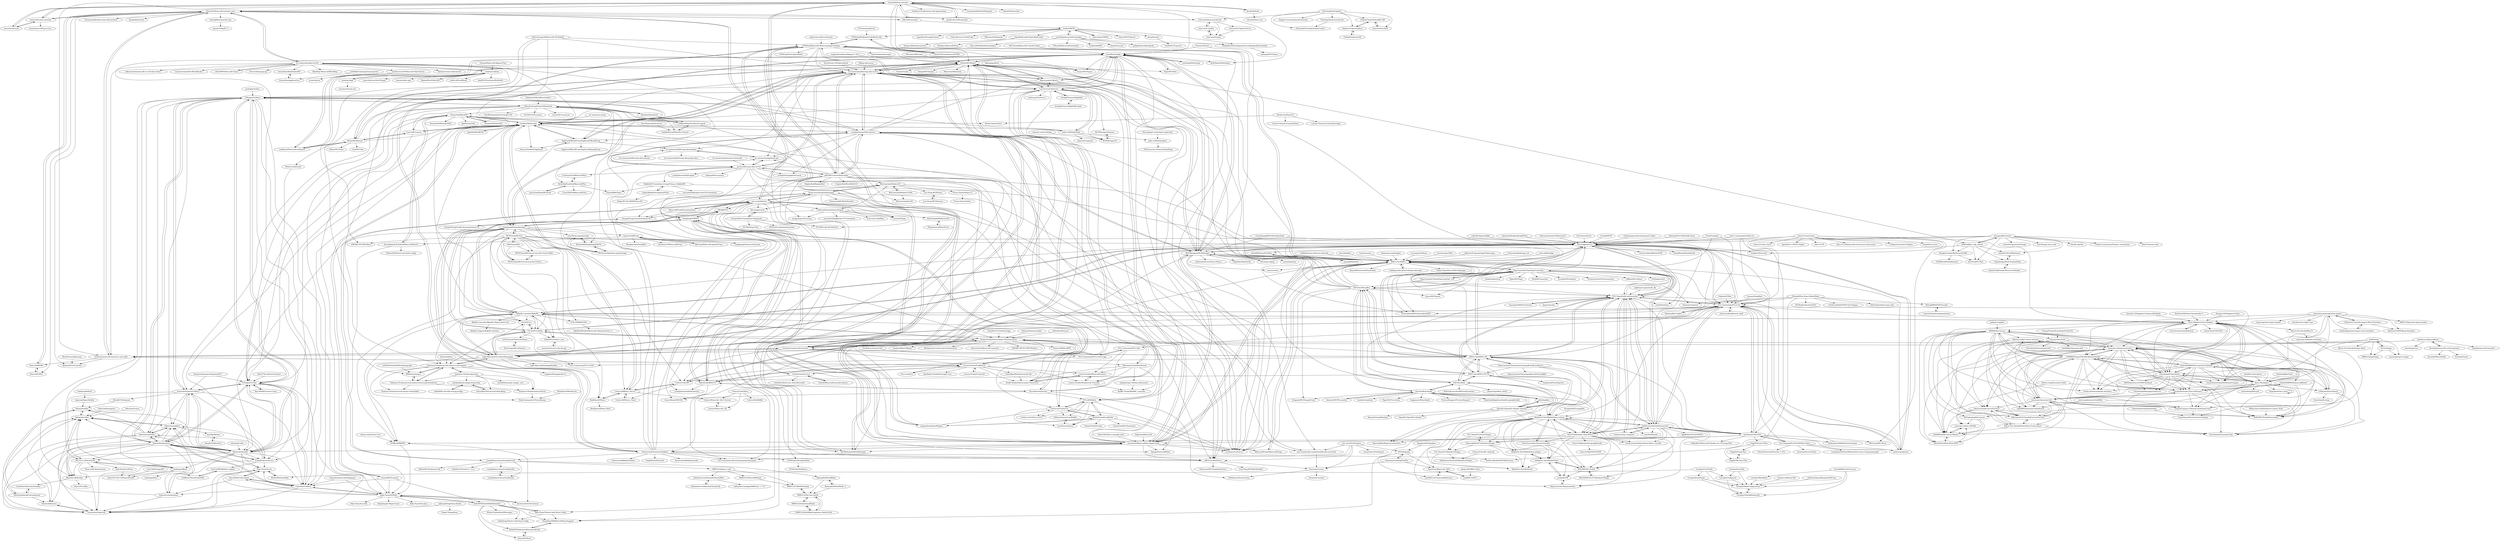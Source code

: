 digraph G {
"dscalzi/HeliosLauncher" -> "dscalzi/Nebula"
"dscalzi/HeliosLauncher" -> "Pierce01/MinecraftLauncher-core"
"dscalzi/HeliosLauncher" -> "gorilla-devs/GDLauncher" ["e"=1]
"dscalzi/HeliosLauncher" -> "luuxis/Selvania-Launcher"
"dscalzi/HeliosLauncher" -> "SKCraft/Launcher" ["e"=1]
"dscalzi/HeliosLauncher" -> "Voxelum/x-minecraft-launcher" ["e"=1]
"dscalzi/HeliosLauncher" -> "Voxelum/minecraft-launcher-core-node"
"dscalzi/HeliosLauncher" -> "Azuriom/Azuriom" ["e"=1]
"dscalzi/HeliosLauncher" -> "IzzelAliz/Arclight"
"dscalzi/HeliosLauncher" -> "PurpurMC/Purpur" ["e"=1]
"dscalzi/HeliosLauncher" -> "MohistMC/Mohist"
"dscalzi/HeliosLauncher" -> "YouHaveTrouble/minecraft-optimization" ["e"=1]
"dscalzi/HeliosLauncher" -> "MultiPaper/MultiPaper" ["e"=1]
"dscalzi/HeliosLauncher" -> "ComunidadAylas/PackSquash" ["e"=1]
"dscalzi/HeliosLauncher" -> "VolmitSoftware/Iris" ["e"=1]
"xfl03/MCCustomSkinLoader" -> "prinsss/blessing-skin-server"
"xfl03/MCCustomSkinLoader" -> "bs-community/blessing-skin-server"
"xfl03/MCCustomSkinLoader" -> "yushijinhun/authlib-injector"
"xfl03/MCCustomSkinLoader" -> "CFPAOrg/Minecraft-Mod-Language-Package"
"xfl03/MCCustomSkinLoader" -> "xfl03/CoreModTutor"
"xfl03/MCCustomSkinLoader" -> "BloCamLimb/ModernUI"
"xfl03/MCCustomSkinLoader" -> "CatServer/CatServer"
"xfl03/MCCustomSkinLoader" -> "bs-community/yggdrasil-api"
"xfl03/MCCustomSkinLoader" -> "ReplayMod/ReplayMod" ["e"=1]
"xfl03/MCCustomSkinLoader" -> "bangbang93/BMCL"
"xfl03/MCCustomSkinLoader" -> "xfl03/JMCCC"
"xfl03/MCCustomSkinLoader" -> "EngineHub/WorldEditCUI" ["e"=1]
"xfl03/MCCustomSkinLoader" -> "SpongePowered/Mixin" ["e"=1]
"xfl03/MCCustomSkinLoader" -> "CFPAOrg/I18nUpdateMod"
"xfl03/MCCustomSkinLoader" -> "Sinytra/Connector" ["e"=1]
"MCSManager/MCSManager" -> "HMCL-dev/HMCL"
"MCSManager/MCSManager" -> "Luohuayu/CatServer" ["e"=1]
"MCSManager/MCSManager" -> "bs-community/blessing-skin-server"
"MCSManager/MCSManager" -> "IzzelAliz/Arclight"
"MCSManager/MCSManager" -> "MCDReforged/MCDReforged" ["e"=1]
"MCSManager/MCSManager" -> "Hex-Dragon/PCL2"
"MCSManager/MCSManager" -> "MohistMC/Mohist"
"MCSManager/MCSManager" -> "mouse0w0/MinecraftDeveloperGuide"
"MCSManager/MCSManager" -> "mamoe/mirai" ["e"=1]
"MCSManager/MCSManager" -> "LiteLoaderQQNT/LiteLoaderQQNT" ["e"=1]
"MCSManager/MCSManager" -> "NapNeko/NapCatQQ" ["e"=1]
"MCSManager/MCSManager" -> "Mrs4s/go-cqhttp" ["e"=1]
"MCSManager/MCSManager" -> "yushijinhun/authlib-injector"
"MCSManager/MCSManager" -> "nezhahq/nezha" ["e"=1]
"MCSManager/MCSManager" -> "cokemine/ServerStatus-Hotaru" ["e"=1]
"SlimefunGuguProject/Slimefun4" -> "xMikux/Slimefun-Resourcepack"
"SlimefunGuguProject/Slimefun4" -> "Slimefun/Slimefun4" ["e"=1]
"SlimefunGuguProject/Slimefun4" -> "TrPlugins/TrChat"
"SlimefunGuguProject/Slimefun4" -> "TrPlugins/TrMenu"
"SlimefunGuguProject/Slimefun4" -> "roracle/SF-resources"
"SlimefunGuguProject/Slimefun4" -> "DreamVoid/MiraiMC"
"SlimefunGuguProject/Slimefun4" -> "SofiaRedmond/Slimefun-Geyser"
"SlimefunGuguProject/Slimefun4" -> "ReActRailGun/EndMinecraftPlus"
"SlimefunGuguProject/Slimefun4" -> "InsinuateProjects/TrMenu"
"SlimefunGuguProject/Slimefun4" -> "YggdrasilOfficialProxy/YggdrasilOfficialProxy"
"SlimefunGuguProject/Slimefun4" -> "LeavesMC/Leaves" ["e"=1]
"SlimefunGuguProject/Slimefun4" -> "StarWishsama/ExoticGarden-CN"
"SlimefunGuguProject/Slimefun4" -> "Coloryr/AllMusic_Server"
"SlimefunGuguProject/Slimefun4" -> "YiC200333/XConomy"
"SlimefunGuguProject/Slimefun4" -> "CoderKuo/TrMenu"
"bs-community/blessing-skin-server" -> "yushijinhun/authlib-injector"
"bs-community/blessing-skin-server" -> "prinsss/blessing-skin-server"
"bs-community/blessing-skin-server" -> "CaaMoe/MultiLogin"
"bs-community/blessing-skin-server" -> "YggdrasilOfficialProxy/YggdrasilOfficialProxy"
"bs-community/blessing-skin-server" -> "Luohuayu/CatServer" ["e"=1]
"bs-community/blessing-skin-server" -> "bs-community/yggdrasil-api"
"bs-community/blessing-skin-server" -> "MCDReforged/MCDReforged" ["e"=1]
"bs-community/blessing-skin-server" -> "MCSManager/MCSManager"
"bs-community/blessing-skin-server" -> "IzzelAliz/Arclight"
"bs-community/blessing-skin-server" -> "MohistMC/Mohist"
"bs-community/blessing-skin-server" -> "Loli-Server/LoliServer"
"bs-community/blessing-skin-server" -> "bs-community/blessing-skin-plugins"
"bs-community/blessing-skin-server" -> "xfl03/MCCustomSkinLoader"
"bs-community/blessing-skin-server" -> "bangbang93/openbmclapi"
"bs-community/blessing-skin-server" -> "Akarin-project/Akarin" ["e"=1]
"oO0oO0oO0o0o00/blocktopograph" -> "ff98sha/mclangcn" ["e"=1]
"SpyglassMC/Spyglass" -> "SPGoding/spu" ["e"=1]
"bangbang93/BMCL" -> "MineStudio/KMCCC"
"bangbang93/BMCL" -> "Nsiso/NsisoLauncher"
"bangbang93/BMCL" -> "xfl03/JMCCC"
"bangbang93/BMCL" -> "LTCatt/PCL1"
"bangbang93/BMCL" -> "CmlLib/CmlLib.Core"
"bangbang93/BMCL" -> "Goose-Bomb/GBCLV2"
"bangbang93/BMCL" -> "bangbang93/openbmclapi"
"Externalizable/bongo.cat" -> "HMCL-dev/HMCL" ["e"=1]
"Earthcomputer/EnchantmentCracker" -> "Hex-Dragon/PCL2" ["e"=1]
"Pierce01/MinecraftLauncher-core" -> "Hanro50/MSMC"
"Pierce01/MinecraftLauncher-core" -> "Voxelum/minecraft-launcher-core-node"
"Pierce01/MinecraftLauncher-core" -> "dscalzi/HeliosLauncher"
"Pierce01/MinecraftLauncher-core" -> "bhopahk/launcher"
"Pierce01/MinecraftLauncher-core" -> "SKCraft/Launcher" ["e"=1]
"Pierce01/MinecraftLauncher-core" -> "luuxis/Selvania-Launcher"
"Pierce01/MinecraftLauncher-core" -> "Hanro50/GMLL"
"Pierce01/MinecraftLauncher-core" -> "Voxelum/x-minecraft-launcher" ["e"=1]
"Pierce01/MinecraftLauncher-core" -> "gorilla-devs/GDLauncher" ["e"=1]
"Pierce01/MinecraftLauncher-core" -> "bs-community/skinview3d"
"Pierce01/MinecraftLauncher-core" -> "tomsik68/mclauncher-api"
"Pierce01/MinecraftLauncher-core" -> "Apisium/PureLauncher"
"Pierce01/MinecraftLauncher-core" -> "PrismarineJS/node-minecraft-protocol" ["e"=1]
"Pierce01/MinecraftLauncher-core" -> "Litarvan/OpenLauncherLib"
"SKCraft/Launcher" -> "dscalzi/HeliosLauncher" ["e"=1]
"SKCraft/Launcher" -> "Pierce01/MinecraftLauncher-core" ["e"=1]
"SKCraft/Launcher" -> "Vazkii/CMPDL" ["e"=1]
"notscuffed/repkg" -> "HMCL-dev/HMCL" ["e"=1]
"TartaricAcid/TouhouLittleMaid" -> "CFPAOrg/Minecraft-Mod-Language-Package"
"TartaricAcid/TouhouLittleMaid" -> "xfl03/CoreModTutor"
"TartaricAcid/TouhouLittleMaid" -> "mouse0w0/MinecraftDeveloperGuide"
"TartaricAcid/TouhouLittleMaid" -> "TartaricAcid/BakaDanmaku"
"TartaricAcid/TouhouLittleMaid" -> "TartaricAcid/BakaInTouhou"
"TartaricAcid/TouhouLittleMaid" -> "TeamCovertDragon/Harbinger"
"TartaricAcid/TouhouLittleMaid" -> "VazkiiMods/Patchouli" ["e"=1]
"TartaricAcid/TouhouLittleMaid" -> "ustc-zzzz/fmltutor"
"TartaricAcid/TouhouLittleMaid" -> "BloCamLimb/ModernUI"
"TartaricAcid/TouhouLittleMaid" -> "YesSteveModel/YSM-Wiki-Issues"
"TartaricAcid/TouhouLittleMaid" -> "LambdaInnovation/AcademyCraft"
"TartaricAcid/TouhouLittleMaid" -> "bs-community/yggdrasil-api"
"TartaricAcid/TouhouLittleMaid" -> "ustc-zzzz/minecraft-mod-programming-guide"
"TartaricAcid/TouhouLittleMaid" -> "CFPAOrg/I18nUpdateMod"
"TartaricAcid/TouhouLittleMaid" -> "prinsss/blessing-skin-server"
"Pryaxis/TShock" -> "MCSManager/MCSManager" ["e"=1]
"Pryaxis/TShock" -> "IzzelAliz/Arclight" ["e"=1]
"tomsik68/mclauncher-api" -> "ammarx/TagAPI_3"
"MCCTeam/Minecraft-Console-Client" -> "IzzelAliz/Arclight" ["e"=1]
"CrazyZhang666/GTA5OnlineTools" -> "Hex-Dragon/PCL2" ["e"=1]
"CrazyZhang666/GTA5OnlineTools" -> "MCSManager/MCSManager" ["e"=1]
"FabricMC/fabric-example-mod" -> "mouse0w0/MinecraftDeveloperGuide" ["e"=1]
"ttqftech/FFBox" -> "PCL-Community/PCL2-CE" ["e"=1]
"Kiwi233/Translation-of-GTNH" -> "CFPAOrg/Modpack-GuideBook-i18n" ["e"=1]
"Kiwi233/Translation-of-GTNH" -> "CFPAOrg/Minecraft-Mod-Language-Package" ["e"=1]
"falling-sky/source" -> "bs-community/blessing-skin-server" ["e"=1]
"yushijinhun/authlib-injector" -> "bs-community/blessing-skin-server"
"yushijinhun/authlib-injector" -> "CaaMoe/MultiLogin"
"yushijinhun/authlib-injector" -> "prinsss/blessing-skin-server"
"yushijinhun/authlib-injector" -> "YggdrasilOfficialProxy/YggdrasilOfficialProxy"
"yushijinhun/authlib-injector" -> "xfl03/MCCustomSkinLoader"
"yushijinhun/authlib-injector" -> "MCDReforged/MCDReforged" ["e"=1]
"yushijinhun/authlib-injector" -> "HMCL-dev/HMCL"
"yushijinhun/authlib-injector" -> "MohistMC/Mohist"
"yushijinhun/authlib-injector" -> "bs-community/yggdrasil-api"
"yushijinhun/authlib-injector" -> "yushijinhun/yggdrasil-mock"
"yushijinhun/authlib-injector" -> "MCSManager/MCSManager"
"yushijinhun/authlib-injector" -> "mouse0w0/MinecraftDeveloperGuide"
"yushijinhun/authlib-injector" -> "Luohuayu/CatServer" ["e"=1]
"yushijinhun/authlib-injector" -> "IzzelAliz/Arclight"
"yushijinhun/authlib-injector" -> "TrPlugins/TrMenu"
"Kron4ek/minecraft-vortex-launcher" -> "mindstorm38/portablemc"
"Kron4ek/minecraft-vortex-launcher" -> "Kron4ek/Wine-Builds" ["e"=1]
"Kron4ek/minecraft-vortex-launcher" -> "Kron4ek/Conty" ["e"=1]
"0999312/Sakura_mod" -> "0999312/TofuCraftReload"
"0999312/Sakura_mod" -> "0999312/CoffeeWorkshop"
"0999312/Sakura_mod" -> "defeatedcrow/HeatAndClimateMod"
"imengyu/JiYuTrainer" -> "ht0Ruial/Jiyu_udp_attack"
"imengyu/JiYuTrainer" -> "BengbuGuards/MythwareToolkit"
"imengyu/JiYuTrainer" -> "whatk233/FuckMythware"
"imengyu/JiYuTrainer" -> "extend-luogu/extend-luogu" ["e"=1]
"imengyu/JiYuTrainer" -> "Hex-Dragon/PCL2"
"imengyu/JiYuTrainer" -> "wao3/luogu-stats-card" ["e"=1]
"imengyu/JiYuTrainer" -> "OIerDb-ng/OIer" ["e"=1]
"imengyu/JiYuTrainer" -> "doct0r3/JIYU-Plus"
"imengyu/JiYuTrainer" -> "Project-LemonLime/Project_LemonLime" ["e"=1]
"imengyu/JiYuTrainer" -> "RimoChan/unvcode" ["e"=1]
"imengyu/JiYuTrainer" -> "LTCatt/PCL1"
"ptitSeb/gl4es" -> "zhuowei/Boardwalk" ["e"=1]
"ptitSeb/gl4es" -> "Open4Es/Open4Es-Shader-Android" ["e"=1]
"bs-community/skinview3d" -> "crafatar/crafatar"
"bs-community/skinview3d" -> "Hacksore/react-skinview3d"
"bs-community/skinview3d" -> "rkkoszewski/minecraft-css-3d-skin-viewer"
"bs-community/skinview3d" -> "InventivetalentDev/MineRender"
"bs-community/skinview3d" -> "xPaw/PHP-Minecraft-Query" ["e"=1]
"bs-community/skinview3d" -> "bs-community/blessing-skin-server"
"bs-community/skinview3d" -> "Pierce01/MinecraftLauncher-core"
"bs-community/skinview3d" -> "SerinaNya/SkinRenderMC"
"bs-community/skinview3d" -> "yushijinhun/authlib-injector"
"bs-community/skinview3d" -> "CaaMoe/MultiLogin"
"bs-community/skinview3d" -> "iNKORE-NET/MCSkinn"
"bs-community/skinview3d" -> "Electroid/mojang-api" ["e"=1]
"bs-community/skinview3d" -> "earthiverse/3D-Minecraft-Skin-Viewer"
"bs-community/skinview3d" -> "Voxelum/minecraft-launcher-core-node"
"bs-community/skinview3d" -> "BlueMap-Minecraft/BlueMap" ["e"=1]
"xfl03/CoreModTutor" -> "Low-Drag-MC/Multiblocked" ["e"=1]
"xfl03/CoreModTutor" -> "CleanroomMC/TemplateDevEnv" ["e"=1]
"xfl03/CoreModTutor" -> "Snownee/Cuisine"
"bs-community/awesome-minecraft" -> "prinsss/blessing-skin-server" ["e"=1]
"Fenixin/Minecraft-Region-Fixer" -> "crafatar/crafatar" ["e"=1]
"GeForceLegend/Minecraft-3D-Default" -> "Teahouse-Studios/mcwzh-meme-resourcepack" ["e"=1]
"GeForceLegend/Minecraft-3D-Default" -> "ff98sha/mclangcn" ["e"=1]
"GeForceLegend/Minecraft-3D-Default" -> "CFPAOrg/Minecraft-Mod-Language-Package" ["e"=1]
"GeForceLegend/Minecraft-3D-Default" -> "BakaXL-Launcher/BakaXL" ["e"=1]
"GeForceLegend/Minecraft-3D-Default" -> "bs-community/blessing-skin-server" ["e"=1]
"TabooLib/taboolib" -> "TabooLib/adyeshach"
"TabooLib/taboolib" -> "TrPlugins/TrMenu"
"TabooLib/taboolib" -> "602723113/ParticleLib"
"TabooLib/taboolib" -> "hanbings/alkaid"
"TabooLib/taboolib" -> "TabooLib/chemdah"
"TabooLib/taboolib" -> "TrPlugins/TrChat"
"TabooLib/taboolib" -> "TabooLib/zaphkiel"
"TabooLib/taboolib" -> "CoderKuo/TrMenu"
"TabooLib/taboolib" -> "PolarAstrum/aiyatsbus"
"TabooLib/taboolib" -> "InsinuateProjects/TrMenu"
"TabooLib/taboolib" -> "AfyerDev/AfyBroker"
"TabooLib/taboolib" -> "Lanscarlos/Vulpecula"
"TabooLib/taboolib" -> "TabooLib/reflex"
"TabooLib/taboolib" -> "FiningProjects/Invero"
"TabooLib/taboolib" -> "8aka-Team/Invero"
"Akarin-project/Akarin" -> "MohistMC/Mohist" ["e"=1]
"Akarin-project/Akarin" -> "TrPlugins/TrMenu" ["e"=1]
"Akarin-project/Akarin" -> "Loli-Server/LoliServer" ["e"=1]
"Akarin-project/Akarin" -> "IzzelAliz/Arclight" ["e"=1]
"Akarin-project/Akarin" -> "PFCraft/Mohist" ["e"=1]
"Akarin-project/Akarin" -> "bs-community/blessing-skin-server" ["e"=1]
"ReActRailGun/EndMinecraftPlus" -> "greyCloudTeam/MCDrink"
"ReActRailGun/EndMinecraftPlus" -> "R-Josef/BBSToper"
"ReActRailGun/EndMinecraftPlus" -> "CirnoTH/EndMinecraftUltra"
"ReActRailGun/EndMinecraftPlus" -> "Luohuayu/EndMinecraftPlus"
"GMatrixGames/LavaBukkit" -> "LavaPowered/Lava"
"PFCraft/Mohist" -> "CatServer/CatServer"
"PFCraft/Mohist" -> "KettleFoundation/Kettle"
"PFCraft/Mohist" -> "LavaPowered/Lava"
"PFCraft/Mohist" -> "GMatrixGames/LavaBukkit"
"PFCraft/Mohist" -> "CatServer/CatServer-Pro"
"PFCraft/Mohist" -> "Luohuayu/CatServer" ["e"=1]
"TeamCovertDragon/Harbinger" -> "Ahrwing/mcmod"
"TeamCovertDragon/Harbinger" -> "ustc-zzzz/fmltutor"
"TeamCovertDragon/Harbinger" -> "CleanroomMC/Multiblocked" ["e"=1]
"TeamCovertDragon/Harbinger" -> "xfl03/CoreModTutor"
"TeamCovertDragon/Harbinger" -> "Krasjet/Forge-Documentation-CN"
"TeamCovertDragon/Harbinger" -> "BloCamLimb/ModernUI"
"TeamCovertDragon/Harbinger" -> "3TUSK/FrogCraft-Rebirth"
"TeamCovertDragon/Harbinger" -> "ustc-zzzz/minecraft-mod-programming-guide"
"TeamCovertDragon/Harbinger" -> "ustc-zzzz/mcbbs-markdown2bbcode-converter"
"TeamCovertDragon/Harbinger" -> "trychen/Pangu"
"dscalzi/Nebula" -> "dscalzi/helios-core"
"dscalzi/Nebula" -> "dscalzi/HeliosLauncher"
"ff98sha/mclangcn" -> "Teahouse-Studios/mcwzh-meme-resourcepack-bedrock"
"ff98sha/mclangcn" -> "Teahouse-Studios/mcwzh-meme-resourcepack"
"KettleFoundation/Kettle" -> "PFCraft/Mohist"
"KettleFoundation/Kettle" -> "CatServer/CatServer"
"KettleFoundation/Kettle" -> "magmafoundation/Magma" ["e"=1]
"KettleFoundation/Kettle" -> "LavaPowered/Lava"
"KettleFoundation/Kettle" -> "Luohuayu/CatServer" ["e"=1]
"KettleFoundation/Kettle" -> "CleanstoneMC/Cleanstone" ["e"=1]
"KettleFoundation/Kettle" -> "SantaGitHub/Svarka"
"ustc-zzzz/mcbbs-markdown2bbcode-converter" -> "Snownee/Cuisine"
"UnknownDomainGames/Engine" -> "trychen/Pangu"
"UnknownDomainGames/Engine" -> "mouse0w0/lwjglbook-CN-Translation"
"UnknownDomainGames/Engine" -> "MeiVinEight/ReflectionFX"
"UnknownDomainGames/Engine" -> "IceCream-QAQ/Rain" ["e"=1]
"UnknownDomainGames/Engine" -> "jiongjionger/NeverLag" ["e"=1]
"UnknownDomainGames/Engine" -> "xfl03/CoreModTutor"
"UnknownDomainGames/Engine" -> "TabooLib/taboolib"
"boxbeam/RedLib" -> "Apisium/PaperShelled" ["e"=1]
"flammpfeil/SlashBlade" -> "flammpfeil/SlashBlade_2"
"flammpfeil/SlashBlade" -> "0999312/The-Last-Smith"
"langyo/MCBBS-Client" -> "pca006132/PCC"
"CatServer/CatServer" -> "PFCraft/Mohist"
"CatServer/CatServer" -> "Luohuayu/CatServer" ["e"=1]
"CatServer/CatServer" -> "KettleFoundation/Kettle"
"CatServer/CatServer" -> "CatServer/CatServer-Pro"
"CatServer/CatServer" -> "LavaPowered/Lava"
"CatServer/CatServer" -> "GMatrixGames/LavaBukkit"
"Luohuayu/EndMinecraftPlus" -> "ReActRailGun/EndMinecraftPlus"
"CFPAOrg/I18nUpdateMod" -> "CFPAOrg/I18nReborn"
"greyCloudTeam/MCDrink" -> "ReActRailGun/EndMinecraftPlus"
"bs-community/yggdrasil-api" -> "bs-community/blessing-skin-plugins"
"bs-community/yggdrasil-api" -> "prinsss/blessing-skin-server"
"0999312/SlashBlade-Japanese-Addon-Pack" -> "0999312/The-Last-Smith"
"0999312/SlashBlade-Japanese-Addon-Pack" -> "0999312/TinkerSlashBlade"
"tdiant/BukkitDevelopmentNote" -> "MagicMC-Dev/MMOItems-Zh"
"tdiant/BukkitDevelopmentNote" -> "BukkitAPI-Translation-Group/Chinese_BukkitAPI"
"CmlLib/MinecraftLauncherLibrary" -> "CmlLib/CmlLib.Core"
"Snownee/Cuisine" -> "RoShioLeo/Tea-the-Story"
"Snownee/Cuisine" -> "Snownee/Cuisine2"
"0999312/TofuCraftReload" -> "0999312/CoffeeWorkshop"
"Nsiso/NsisoLauncher" -> "MineStudio/KMCCC"
"Nsiso/NsisoLauncher" -> "bangbang93/BMCL"
"Nsiso/NsisoLauncher" -> "PFCraft/Mohist"
"Nsiso/NsisoLauncher" -> "Goose-Bomb/GBCLV2"
"Nsiso/NsisoLauncher" -> "RoShioLeo/Tea-the-Story"
"Nsiso/NsisoLauncher" -> "Loli-Server/LoliServer"
"LambdaInnovation/LambdaLib2" -> "LambdaInnovation/LambdaLib"
"ruhuasiyu/CraftingPlusPlus" -> "SPGoding/spu"
"ruhuasiyu/CraftingPlusPlus" -> "YijunYuan/Minecraft_MD5"
"ruhuasiyu/CraftingPlusPlus" -> "Snownee/Cuisine"
"LavaPowered/Lava" -> "GMatrixGames/LavaBukkit"
"TabooLib/Cronus" -> "TabooLib/artifex"
"SPGoding/spu" -> "pca006132/CommandReference"
"SPGoding/spu" -> "YijunYuan/Minecraft_MD5"
"SPGoding/spu" -> "ruhuasiyu/CraftingPlusPlus"
"whatk233/FuckMythware" -> "ZsgsDesign/Hack-StudentMain"
"pca006132/CommandReference" -> "YijunYuan/Minecraft_MD5"
"YijunYuan/Minecraft_MD5" -> "pca006132/CommandReference"
"YijunYuan/Minecraft_MD5" -> "pca006132/PCC"
"0999312/CoffeeWorkshop" -> "0999312/The-Last-Smith"
"0999312/The-Last-Smith" -> "0999312/TinkerSlashBlade"
"0999312/The-Last-Smith" -> "0999312/SlashBlade-Japanese-Addon-Pack"
"0999312/The-Last-Smith" -> "0999312/CoffeeWorkshop"
"0999312/TinkerSlashBlade" -> "0999312/The-Last-Smith"
"0999312/TinkerSlashBlade" -> "0999312/SlashBlade-Japanese-Addon-Pack"
"AOF-Dev/MCinaBox" -> "AOF-Dev/Boat"
"AOF-Dev/MCinaBox" -> "zhuowei/Boardwalk"
"AOF-Dev/MCinaBox" -> "PojavLauncherTeam/PojavLauncher"
"AOF-Dev/MCinaBox" -> "HMCL-dev/HMCL-PE"
"AOF-Dev/MCinaBox" -> "HMCL-dev/HMCL-PE-CN"
"AOF-Dev/MCinaBox" -> "FCL-Team/FoldCraftLauncher"
"AOF-Dev/MCinaBox" -> "HMCL-dev/HMCL"
"AOF-Dev/MCinaBox" -> "GeyserMC/Geyser" ["e"=1]
"AOF-Dev/MCinaBox" -> "MohistMC/Mohist"
"AOF-Dev/MCinaBox" -> "IzzelAliz/Arclight"
"AOF-Dev/MCinaBox" -> "yushijinhun/authlib-injector"
"AOF-Dev/MCinaBox" -> "bs-community/blessing-skin-server"
"AOF-Dev/MCinaBox" -> "DragonetMC/DragonProxy" ["e"=1]
"AOF-Dev/MCinaBox" -> "Luohuayu/CatServer" ["e"=1]
"AOF-Dev/MCinaBox" -> "MCSManager/MCSManager"
"PojavLauncherTeam/PojavLauncher" -> "FCL-Team/FoldCraftLauncher"
"PojavLauncherTeam/PojavLauncher" -> "PojavLauncherTeam/PojavLauncher_iOS" ["e"=1]
"PojavLauncherTeam/PojavLauncher" -> "AOF-Dev/MCinaBox"
"PojavLauncherTeam/PojavLauncher" -> "HMCL-dev/HMCL"
"PojavLauncherTeam/PojavLauncher" -> "HMCL-dev/HMCL-PE"
"PojavLauncherTeam/PojavLauncher" -> "GeyserMC/Geyser" ["e"=1]
"PojavLauncherTeam/PojavLauncher" -> "brunodev85/winlator" ["e"=1]
"PojavLauncherTeam/PojavLauncher" -> "PrismLauncher/PrismLauncher" ["e"=1]
"PojavLauncherTeam/PojavLauncher" -> "ZalithLauncher/ZalithLauncher"
"PojavLauncherTeam/PojavLauncher" -> "CaffeineMC/sodium" ["e"=1]
"PojavLauncherTeam/PojavLauncher" -> "IrisShaders/Iris" ["e"=1]
"PojavLauncherTeam/PojavLauncher" -> "cabaletta/baritone" ["e"=1]
"PojavLauncherTeam/PojavLauncher" -> "Hex-Dragon/PCL2"
"PojavLauncherTeam/PojavLauncher" -> "PaperMC/Paper" ["e"=1]
"PojavLauncherTeam/PojavLauncher" -> "MultiMC/Launcher" ["e"=1]
"PojavLauncherTeam/android-openjdk-build-multiarch" -> "PojavLauncherTeam/openjdk-multiarch-jdk8u"
"PojavLauncherTeam/android-openjdk-build-multiarch" -> "Vera-Firefly/Pojav-Glow-Worm"
"PojavLauncherTeam/android-openjdk-build-multiarch" -> "MobileGL-Dev/MobileGlues-release"
"PojavLauncherTeam/android-openjdk-build-multiarch" -> "HMCL-dev/HMCL-PE-CN"
"PojavLauncherTeam/android-openjdk-build-multiarch" -> "HMCL-dev/HMCL-PE"
"MCreator/MCreator" -> "MohistMC/Mohist" ["e"=1]
"AOF-Dev/Boat" -> "AOF-Dev/MCinaBox"
"AOF-Dev/Boat" -> "zhuowei/Boardwalk"
"AOF-Dev/Boat" -> "HMCL-dev/HMCL-PE-CN"
"AOF-Dev/Boat" -> "chlorineAya/Boat_H2O2"
"AOF-Dev/Boat" -> "Vera-Firefly/Pojav-Glow-Worm"
"AOF-Dev/Boat" -> "FCL-Team/FoldCraftLauncher"
"AOF-Dev/Boat" -> "Open4Es/Open4Es-Shader-Android"
"AOF-Dev/Boat" -> "bs-community/blessing-skin-server"
"AOF-Dev/Boat" -> "HMCL-dev/HMCL-PE"
"AOF-Dev/Boat" -> "BedrockLauncher/BedrockLauncher" ["e"=1]
"Slimefun/Slimefun4" -> "SlimefunGuguProject/Slimefun4" ["e"=1]
"Slimefun/Slimefun4" -> "xMikux/Slimefun-Resourcepack" ["e"=1]
"michaljaz/webmc" -> "TrPlugins/TrMenu" ["e"=1]
"pubpub-zz/ppInk" -> "WXRIW/Ink-Canvas" ["e"=1]
"trekhleb/state-of-the-art-shitcode" -> "HMCL-dev/HMCL" ["e"=1]
"itorr/nbnhhsh" -> "HMCL-dev/HMCL" ["e"=1]
"ht0Ruial/Jiyu_udp_attack" -> "imengyu/JiYuTrainer"
"ht0Ruial/Jiyu_udp_attack" -> "doct0r3/JIYU-Plus"
"ht0Ruial/Jiyu_udp_attack" -> "BengbuGuards/MythwareToolkit"
"ht0Ruial/Jiyu_udp_attack" -> "arlenWKX/ClassPlusPlus"
"ht0Ruial/Jiyu_udp_attack" -> "whatk233/FuckMythware"
"ht0Ruial/Jiyu_udp_attack" -> "ZsgsDesign/Hack-StudentMain"
"tuna/tunasync" -> "HMCL-dev/HMCL" ["e"=1]
"MCDReforged/MCDReforged" -> "bs-community/blessing-skin-server" ["e"=1]
"MCDReforged/MCDReforged" -> "CaaMoe/MultiLogin" ["e"=1]
"xPaw/PHP-Minecraft-Query" -> "bs-community/skinview3d" ["e"=1]
"LambdaInnovation/AcademyCraft" -> "MohistMC/AcademyCraft"
"LambdaInnovation/AcademyCraft" -> "NullaDev/ExtraAcC-1.12.2-"
"LambdaInnovation/AcademyCraft" -> "LambdaInnovation/LambdaLib"
"LambdaInnovation/AcademyCraft" -> "LambdaInnovation/LambdaLib2"
"LambdaInnovation/AcademyCraft" -> "flammpfeil/SlashBlade"
"LambdaInnovation/AcademyCraft" -> "ustc-zzzz/fmltutor"
"LambdaInnovation/AcademyCraft" -> "0999312/Sakura_mod"
"bangbang93/openbmclapi" -> "LiterMC/go-openbmclapi"
"bangbang93/openbmclapi" -> "Mxmilu666/bangbang93HUB"
"bangbang93/openbmclapi" -> "TTB-Network/python-openbmclapi"
"bangbang93/openbmclapi" -> "Light-Beacon/PCL2-NewsHomepage"
"bangbang93/openbmclapi" -> "CaaMoe/MultiLogin"
"bangbang93/openbmclapi" -> "BakaXL-Launcher/BakaXL"
"bangbang93/openbmclapi" -> "GlobeMC/crashmc.com"
"bangbang93/openbmclapi" -> "LTCatt/PCL2Help"
"bangbang93/openbmclapi" -> "bs-community/blessing-skin-server"
"bangbang93/openbmclapi" -> "bangbang93/BMCL"
"bangbang93/openbmclapi" -> "YggdrasilOfficialProxy/YggdrasilOfficialProxy"
"bangbang93/openbmclapi" -> "MCSLTeam/MCSL2"
"bangbang93/openbmclapi" -> "LTCatt/PCL1"
"bangbang93/openbmclapi" -> "layou233/ZBProxy"
"ZeroDream-CN/SakuraPanel" -> "bs-community/blessing-skin-server" ["e"=1]
"RealHeart/ZMusic" -> "Coloryr/AllMusic_Server"
"RealHeart/ZMusic" -> "RealHeart/ZMusic-Mod"
"602723113/ParticleLib" -> "hanbings/alkaid"
"602723113/ParticleLib" -> "AfyerDev/AfyBroker"
"602723113/ParticleLib" -> "kalculos/AstralFlow"
"602723113/ParticleLib" -> "Glom-c/AttributeSystem"
"602723113/ParticleLib" -> "Lanscarlos/Vulpecula"
"zhanyong-wan/dongbei" -> "HMCL-dev/HMCL" ["e"=1]
"ustc-zzzz/YiGeDingLia" -> "ouuan/Anti-YiGeDingLia"
"ustc-zzzz/YiGeDingLia" -> "ustc-zzzz/mcbbs-markdown2bbcode-converter"
"ustc-zzzz/YiGeDingLia" -> "SPGoding/spu"
"ustc-zzzz/YiGeDingLia" -> "ustc-zzzz/minecraft-mod-programming-guide"
"ustc-zzzz/YiGeDingLia" -> "xfl03/CoreModTutor"
"ustc-zzzz/YiGeDingLia" -> "Snownee/Cuisine"
"Pokechu22/WorldDownloader" -> "SlimefunGuguProject/Slimefun4" ["e"=1]
"IzzelAliz/Arclight" -> "MohistMC/Mohist"
"IzzelAliz/Arclight" -> "Luohuayu/CatServer" ["e"=1]
"IzzelAliz/Arclight" -> "CardboardPowered/cardboard" ["e"=1]
"IzzelAliz/Arclight" -> "PaperMC/Folia" ["e"=1]
"IzzelAliz/Arclight" -> "Loli-Server/LoliServer"
"IzzelAliz/Arclight" -> "bs-community/blessing-skin-server"
"IzzelAliz/Arclight" -> "TabooLib/taboolib"
"IzzelAliz/Arclight" -> "MCSManager/MCSManager"
"IzzelAliz/Arclight" -> "MultiPaper/MultiPaper" ["e"=1]
"IzzelAliz/Arclight" -> "PurpurMC/Purpur" ["e"=1]
"IzzelAliz/Arclight" -> "MohistMC/Banner"
"IzzelAliz/Arclight" -> "SpongePowered/Mixin" ["e"=1]
"IzzelAliz/Arclight" -> "neoforged/NeoForge" ["e"=1]
"IzzelAliz/Arclight" -> "Akarin-project/Akarin" ["e"=1]
"IzzelAliz/Arclight" -> "mouse0w0/MinecraftDeveloperGuide"
"BloCamLimb/ModernUI" -> "BloCamLimb/ModernUI-MC"
"BloCamLimb/ModernUI" -> "BloCamLimb/Arc3D"
"BloCamLimb/ModernUI" -> "TeamCovertDragon/Harbinger"
"BloCamLimb/ModernUI" -> "Low-Drag-MC/Photon"
"BloCamLimb/ModernUI" -> "xfl03/CoreModTutor"
"BloCamLimb/ModernUI" -> "Prism-Client/Aether-UI"
"BloCamLimb/ModernUI" -> "UnknownDomainGames/Engine"
"Corona-Studio/ProjBobcat" -> "Xcube-Studio/Natsurainko.FluentCore"
"Corona-Studio/ProjBobcat" -> "Corona-Studio/ConnectX"
"Corona-Studio/ProjBobcat" -> "Lunova-Studio/MinecraftLaunch"
"Corona-Studio/ProjBobcat" -> "SinoAHpx/ModuleLauncher.Re"
"Corona-Studio/ProjBobcat" -> "MineStudio/KMCCC"
"Corona-Studio/ProjBobcat" -> "CmlLib/CmlLib.Core"
"Corona-Studio/ProjBobcat" -> "Xcube-Studio/Natsurainko.FluentLauncher"
"Corona-Studio/ProjBobcat" -> "Lunova-Studio/WonderLab.Override"
"Corona-Studio/ProjBobcat" -> "Voxelum/minecraft-launcher-core-node"
"Corona-Studio/ProjBobcat" -> "Ink-Marks-Studio/StarLight.Core"
"Corona-Studio/ProjBobcat" -> "Steve-xmh/scl" ["e"=1]
"BakaXL-Launcher/BakaXL" -> "BakaXL-Launcher/BakaXL-Deprecated-Core"
"BakaXL-Launcher/BakaXL" -> "LTCatt/PCL2Help"
"BakaXL-Launcher/BakaXL" -> "Xcube-Studio/Natsurainko.FluentLauncher"
"BakaXL-Launcher/BakaXL" -> "Light-Beacon/PCL2-NewsHomepage"
"BakaXL-Launcher/BakaXL" -> "bangbang93/openbmclapi"
"BakaXL-Launcher/BakaXL" -> "Hex-Dragon/PCL2"
"BakaXL-Launcher/BakaXL" -> "LTCatt/PCL1"
"BakaXL-Launcher/BakaXL" -> "PCL-Community/PCL2-CE"
"BakaXL-Launcher/BakaXL" -> "LYOfficial/BBSPK"
"BakaXL-Launcher/BakaXL" -> "GlobeMC/crashmc.com"
"BakaXL-Launcher/BakaXL" -> "CaaMoe/MultiLogin"
"BakaXL-Launcher/BakaXL" -> "Class-Widgets/Class-Widgets"
"BakaXL-Launcher/BakaXL" -> "Teahouse-Studios/mcwzh-meme-resourcepack"
"BakaXL-Launcher/BakaXL" -> "YUXUAN888/FSM3"
"BakaXL-Launcher/BakaXL" -> "Xcube-Studio/Natsurainko.FluentCore"
"TrPlugins/TrMenu" -> "TabooLib/adyeshach"
"TrPlugins/TrMenu" -> "TabooLib/taboolib"
"TrPlugins/TrMenu" -> "InsinuateProjects/TrMenu"
"TrPlugins/TrMenu" -> "TrPlugins/TrChat"
"TrPlugins/TrMenu" -> "CoderKuo/TrMenu"
"TrPlugins/TrMenu" -> "TabooLib/chemdah"
"TrPlugins/TrMenu" -> "Lanscarlos/Vulpecula"
"TrPlugins/TrMenu" -> "hanbings/alkaid"
"TrPlugins/TrMenu" -> "FiningProjects/Invero"
"TrPlugins/TrMenu" -> "TabooLib/zaphkiel"
"TrPlugins/TrMenu" -> "602723113/ParticleLib"
"TrPlugins/TrMenu" -> "SlimefunGuguProject/Slimefun4"
"TrPlugins/TrMenu" -> "AfyerDev/AfyBroker"
"TrPlugins/TrMenu" -> "Loli-Server/LoliServer"
"TrPlugins/TrMenu" -> "CaaMoe/MultiLogin"
"Teahouse-Studios/akari-bot" -> "Teahouse-Studios/mcwzh-meme-resourcepack"
"Teahouse-Studios/akari-bot" -> "Teahouse-Studios/mcwzh-meme-resourcepack-bedrock"
"Teahouse-Studios/akari-bot" -> "koishijs/koishi-plugin-dcqq-relay"
"Teahouse-Studios/akari-bot" -> "hmzz804/nonebot_plugin_cave" ["e"=1]
"Teahouse-Studios/akari-bot" -> "OasisAkari/Discord-QQ-Msg-Relay"
"Teahouse-Studios/akari-bot" -> "Teahouse-Studios/minecraft-lzh"
"Azuriom/Azuriom" -> "luuxis/Selvania-Launcher" ["e"=1]
"Azuriom/Azuriom" -> "dscalzi/HeliosLauncher" ["e"=1]
"zhuowei/Boardwalk" -> "AOF-Dev/Boat"
"zhuowei/Boardwalk" -> "AOF-Dev/MCinaBox"
"zhuowei/Boardwalk" -> "ptitSeb/gl4es" ["e"=1]
"zhuowei/Boardwalk" -> "zhuowei/MCPELauncher" ["e"=1]
"zhuowei/Boardwalk" -> "DragonetMC/DragonProxy" ["e"=1]
"zhuowei/Boardwalk" -> "Open4Es/Open4Es-Shader-Android"
"zhuowei/Boardwalk" -> "Vera-Firefly/Pojav-Glow-Worm"
"zhuowei/Boardwalk" -> "lunixbochs/glshim" ["e"=1]
"zhuowei/Boardwalk" -> "PaperMC/Travertine" ["e"=1]
"zhuowei/Boardwalk" -> "longjunyu2/Boardwalk"
"zhuowei/Boardwalk" -> "ProtocolSupport/ProtocolSupport" ["e"=1]
"zhuowei/Boardwalk" -> "BoardwalkApp/boardwalk2-openjdk-build"
"crafatar/crafatar" -> "minotar/imgd"
"crafatar/crafatar" -> "bs-community/skinview3d"
"crafatar/crafatar" -> "unascribed-archive/Visage"
"crafatar/crafatar" -> "minotar/skin-spec"
"crafatar/crafatar" -> "HypixelDev/PublicAPI" ["e"=1]
"crafatar/crafatar" -> "nodecraft/crafthead"
"crafatar/crafatar" -> "boy0001/FastAsyncWorldedit" ["e"=1]
"CmlLib/CmlLib.Core" -> "CmlLib/MinecraftLauncherLibrary"
"CmlLib/CmlLib.Core" -> "CmlLib/CmlLib.Core.Auth.Microsoft"
"CmlLib/CmlLib.Core" -> "Corona-Studio/ProjBobcat"
"CmlLib/CmlLib.Core" -> "bangbang93/BMCL"
"CmlLib/CmlLib.Core" -> "MineStudio/KMCCC"
"magmafoundation/Magma" -> "MohistMC/Mohist" ["e"=1]
"magmafoundation/Magma" -> "KettleFoundation/Kettle" ["e"=1]
"magmafoundation/Magma" -> "CatServer/CatServer" ["e"=1]
"magmafoundation/Magma" -> "IzzelAliz/Arclight" ["e"=1]
"MohistMC/Mohist" -> "IzzelAliz/Arclight"
"MohistMC/Mohist" -> "Luohuayu/CatServer" ["e"=1]
"MohistMC/Mohist" -> "magmafoundation/Magma" ["e"=1]
"MohistMC/Mohist" -> "CardboardPowered/cardboard" ["e"=1]
"MohistMC/Mohist" -> "Loli-Server/LoliServer"
"MohistMC/Mohist" -> "Akarin-project/Akarin" ["e"=1]
"MohistMC/Mohist" -> "bs-community/blessing-skin-server"
"MohistMC/Mohist" -> "PurpurMC/Purpur" ["e"=1]
"MohistMC/Mohist" -> "MohistMC/Banner"
"MohistMC/Mohist" -> "PaperMC/Folia" ["e"=1]
"MohistMC/Mohist" -> "Tuinity/Tuinity" ["e"=1]
"MohistMC/Mohist" -> "CaaMoe/MultiLogin"
"MohistMC/Mohist" -> "YatopiaMC/Yatopia" ["e"=1]
"MohistMC/Mohist" -> "MCSManager/MCSManager"
"MohistMC/Mohist" -> "Minestom/Minestom" ["e"=1]
"Coloryr/AllMusic_Server" -> "Coloryr/AllMusic_Client"
"Coloryr/AllMusic_Server" -> "RealHeart/ZMusic"
"Coloryr/AllMusic_Server" -> "Coloryr/ColorMC"
"Coloryr/AllMusic_Server" -> "CaaMoe/MultiLogin"
"Coloryr/AllMusic_Server" -> "Coloryr/Minecraft_QQ-C-Server-"
"TabooLib/adyeshach" -> "TabooLib/chemdah"
"TabooLib/adyeshach" -> "Lanscarlos/Vulpecula"
"TabooLib/adyeshach" -> "TabooLib/taboolib"
"TabooLib/adyeshach" -> "TabooLib/zaphkiel"
"TabooLib/adyeshach" -> "FiningProjects/Invero"
"TabooLib/adyeshach" -> "TrPlugins/TrMenu"
"TabooLib/adyeshach" -> "PolarAstrum/aiyatsbus"
"TabooLib/adyeshach" -> "InsinuateProjects/TrMenu"
"TabooLib/adyeshach" -> "TabooLib/fenestra"
"TabooLib/adyeshach" -> "TabooLib/artifex"
"TabooLib/adyeshach" -> "CoderKuo/TrMenu"
"TabooLib/adyeshach" -> "TrPlugins/TrChat"
"TabooLib/adyeshach" -> "8aka-Team/Invero"
"TabooLib/adyeshach" -> "AfyerDev/AfyBroker"
"TabooLib/adyeshach" -> "602723113/ParticleLib"
"MineStudio/KMCCC" -> "bangbang93/BMCL"
"MineStudio/KMCCC" -> "Nsiso/NsisoLauncher"
"MineStudio/KMCCC" -> "xfl03/JMCCC"
"MineStudio/KMCCC" -> "yushijinhun/zhaibaka-history"
"MineStudio/KMCCC" -> "Corona-Studio/ProjBobcat"
"MineStudio/KMCCC" -> "Goose-Bomb/GBCLV2"
"YggdrasilOfficialProxy/YggdrasilOfficialProxy" -> "CaaMoe/MultiLogin"
"YggdrasilOfficialProxy/YggdrasilOfficialProxy" -> "YggdrasilOfficialProxy/YggdrasilMojangProxy"
"YggdrasilOfficialProxy/YggdrasilOfficialProxy" -> "YuxuanZuo/MultiYggdrasil"
"YggdrasilOfficialProxy/YggdrasilOfficialProxy" -> "bs-community/blessing-skin-plugins"
"YggdrasilOfficialProxy/YggdrasilOfficialProxy" -> "bs-community/blessing-skin-server"
"CardboardPowered/cardboard" -> "MohistMC/Mohist" ["e"=1]
"CardboardPowered/cardboard" -> "IzzelAliz/Arclight" ["e"=1]
"CardboardPowered/cardboard" -> "MohistMC/Banner" ["e"=1]
"SomeOnQ/Jvav" -> "Teahouse-Studios/mcwzh-meme-resourcepack" ["e"=1]
"bangbang93/minecraft-proxy" -> "TrPlugins/TrMenu"
"Teahouse-Studios/mcwzh-meme-resourcepack" -> "Teahouse-Studios/mcwzh-meme-resourcepack-bedrock"
"Teahouse-Studios/mcwzh-meme-resourcepack" -> "Teahouse-Studios/minecraft-lzh"
"Teahouse-Studios/mcwzh-meme-resourcepack" -> "Teahouse-Studios/akari-bot"
"Teahouse-Studios/mcwzh-meme-resourcepack" -> "ff98sha/mclangcn"
"Teahouse-Studios/mcwzh-meme-resourcepack" -> "Teahouse-Studios/mcwzh-meme-web-builder"
"Teahouse-Studios/mcwzh-meme-resourcepack" -> "MineCommanderCN/combLang"
"Teahouse-Studios/mcwzh-meme-resourcepack" -> "Light-Beacon/PCL2-NewsHomepage"
"Teahouse-Studios/mcwzh-meme-resourcepack" -> "inpageedit/inpageedit-v2" ["e"=1]
"ET-Team/EnigTech2" -> "CFPAOrg/Modpack-GuideBook-i18n" ["e"=1]
"ResetPower/Epherome" -> "Apisium/PureLauncher" ["e"=1]
"magmafoundation/Magma-1.16.x" -> "MohistMC/Mohist" ["e"=1]
"Coloryr/ColorMirai" -> "Coloryr/Minecraft_QQ-C-Server-"
"Coloryr/ColorMirai" -> "Coloryr/Minecraft_QQ"
"Coloryr/ColorMirai" -> "Coloryr/BotBiliBili"
"FlowArg/FlowUpdater" -> "Ordinal-Team/OrdinalBot-API"
"FlowArg/FlowUpdater" -> "FlowArg/FlowUpdaterJsonCreator"
"FlowArg/FlowUpdater" -> "FlowArg/OpenLauncherLib"
"FlowArg/FlowUpdater" -> "Arinonia/AriLibFX"
"FlowArg/FlowUpdater" -> "Support-Launcher/javafx-launcher"
"FlowArg/FlowUpdater" -> "Sephira-Project/sephira"
"FlowArg/FlowUpdater" -> "Litarvan/OpenLauncherLib"
"SinoAHpx/ModuleLauncher.Re" -> "Xcube-Studio/Natsurainko.FluentCore"
"Hex27/TerraformGenerator" -> "TrPlugins/TrChat" ["e"=1]
"neko-craft/NekoAgent" -> "MrTransistorsChannel/SandDupe"
"Coloryr/Minecraft_QQ-C-Server-" -> "Coloryr/Minecraft_QQ"
"flammpfeil/SlashBlade_2" -> "flammpfeil/SlashBlade"
"flammpfeil/SlashBlade_2" -> "0999312/The-Last-Smith"
"Teahouse-Studios/mcwzh-meme-resourcepack-bedrock" -> "Teahouse-Studios/mcwzh-meme-web-builder"
"Teahouse-Studios/mcwzh-meme-resourcepack-bedrock" -> "Teahouse-Studios/mcwzh-meme-resourcepack"
"Teahouse-Studios/mcwzh-meme-resourcepack-bedrock" -> "Teahouse-Studios/minecraft-lzh"
"Teahouse-Studios/mcwzh-meme-resourcepack-bedrock" -> "ff98sha/mclangcn"
"Coloryr/Minecraft_QQ" -> "Coloryr/Minecraft_QQ-C-Server-"
"FlowArg/OpenLauncherLib" -> "FlowArg/FlowUpdaterJsonCreator"
"Litarvan/S-Update" -> "Litarvan/Swinger"
"Litarvan/S-Update" -> "Litarvan/OpenLauncherLib"
"LittleSkinCommspt/commspt-bot" -> "SerinaNya/yggdrasil-mc"
"WindSpiritSR/clash-cli" -> "MineCommanderCN/combLang"
"Teahouse-Studios/minecraft-lzh" -> "MineCommanderCN/combLang"
"TabooLib/zaphkiel" -> "TabooLib/artifex"
"TabooLib/zaphkiel" -> "TabooLib/chemdah"
"TabooLib/zaphkiel" -> "IzzelAliz/Kether"
"TabooLib/zaphkiel" -> "Lanscarlos/Vulpecula"
"IzzelAliz/Kether" -> "Arasple/TrMenuPro"
"Arasple/TrMenuPro" -> "IzzelAliz/Kether"
"Plugindustry/WheelCore" -> "MeiVinEight/ReflectionFX"
"MeiVinEight/ReflectionFX" -> "Plugindustry/WheelCore"
"Arinonia/AriLibFX" -> "Ordinal-Team/OrdinalBot-API"
"Mzying2001/CefFlashBrowser" -> "Hex-Dragon/PCL2" ["e"=1]
"Light-Beacon/PCL2-NewsHomepage" -> "LTCatt/PCL2Help"
"Light-Beacon/PCL2-NewsHomepage" -> "BakaXL-Launcher/BakaXL"
"Light-Beacon/PCL2-NewsHomepage" -> "LTCatt/PCL1"
"Light-Beacon/PCL2-NewsHomepage" -> "Teahouse-Studios/mcwzh-meme-resourcepack"
"Light-Beacon/PCL2-NewsHomepage" -> "bangbang93/openbmclapi"
"Light-Beacon/PCL2-NewsHomepage" -> "Light-Beacon/HomepageBuilder"
"Light-Beacon/PCL2-NewsHomepage" -> "PCL-Community/PCL2-CE"
"Light-Beacon/PCL2-NewsHomepage" -> "LYOfficial/BBSPK"
"Light-Beacon/PCL2-NewsHomepage" -> "Hex-Dragon/PCL2"
"Light-Beacon/PCL2-NewsHomepage" -> "RealHeart/ZMusic"
"Light-Beacon/PCL2-NewsHomepage" -> "PCL-Community/PCL2-1930"
"arcxingye/EatKano" -> "HMCL-dev/HMCL" ["e"=1]
"HMCL-dev/HMCL" -> "Hex-Dragon/PCL2"
"HMCL-dev/HMCL" -> "MCSManager/MCSManager"
"HMCL-dev/HMCL" -> "mouse0w0/MinecraftDeveloperGuide"
"HMCL-dev/HMCL" -> "mamoe/mirai" ["e"=1]
"HMCL-dev/HMCL" -> "MinecraftForge/MinecraftForge" ["e"=1]
"HMCL-dev/HMCL" -> "FCL-Team/FoldCraftLauncher"
"HMCL-dev/HMCL" -> "BeyondDimension/SteamTools" ["e"=1]
"HMCL-dev/HMCL" -> "LiteLoaderQQNT/LiteLoaderQQNT" ["e"=1]
"HMCL-dev/HMCL" -> "PojavLauncherTeam/PojavLauncher"
"HMCL-dev/HMCL" -> "Icalingua-plus-plus/Icalingua-plus-plus" ["e"=1]
"HMCL-dev/HMCL" -> "bs-community/blessing-skin-server"
"HMCL-dev/HMCL" -> "Luohuayu/CatServer" ["e"=1]
"HMCL-dev/HMCL" -> "Chuyu-Team/Dism-Multi-language" ["e"=1]
"HMCL-dev/HMCL" -> "HMCL-dev/HMCL-PE"
"HMCL-dev/HMCL" -> "CFPAOrg/Minecraft-Mod-Language-Package"
"MinecraftForge/MinecraftForge" -> "HMCL-dev/HMCL" ["e"=1]
"fogleman/Minecraft" -> "mouse0w0/MinecraftDeveloperGuide" ["e"=1]
"hanxinhao000/ZeroTermux" -> "FCL-Team/FoldCraftLauncher" ["e"=1]
"DreamVoid/MiraiMC" -> "DreamVoid/Chat2QQ"
"DreamVoid/MiraiMC" -> "TrPlugins/TrChat"
"DreamVoid/MiraiMC" -> "xMikux/Slimefun-Resourcepack"
"DreamVoid/MiraiMC" -> "SerendipityR-2022/EndMinecraftPlusV2"
"DreamVoid/MiraiMC" -> "Muska-Ami/CatSero"
"DreamVoid/MiraiMC" -> "DreamVoid/Whitelist4QQ"
"DreamVoid/MiraiMC" -> "8aka-Team/Talents-AntiCheat-Config"
"DreamVoid/MiraiMC" -> "8aka-Team/NitWikit"
"DreamVoid/MiraiMC" -> "ApliNi/Chat2QQ"
"DreamVoid/MiraiMC" -> "CaaMoe/MultiLogin"
"PojavLauncherTeam/PojavLauncher_iOS" -> "PojavLauncherTeam/PojavLauncher" ["e"=1]
"PojavLauncherTeam/PojavLauncher_iOS" -> "AOF-Dev/MCinaBox" ["e"=1]
"Open4Es/Open4Es-Shader-Android" -> "Vera-Firefly/Pojav-Glow-Worm"
"Open4Es/Open4Es-Shader-Android" -> "AOF-Dev/Boat"
"Open4Es/Open4Es-Shader-Android" -> "MobileGL-Dev/MobileGlues-release"
"Open4Es/Open4Es-Shader-Android" -> "ptitSeb/gl4es" ["e"=1]
"Open4Es/Open4Es-Shader-Android" -> "zhuowei/Boardwalk"
"Open4Es/Open4Es-Shader-Android" -> "Open4Es/Open4Es-Shader"
"Open4Es/Open4Es-Shader-Android" -> "ShirosakiMio/PojavLauncherPlus"
"Open4Es/Open4Es-Shader-Android" -> "HMCL-dev/HMCL-PE-CN"
"Open4Es/Open4Es-Shader-Android" -> "Hameds/GoogleBackup" ["e"=1]
"luuxis/Selvania-Launcher" -> "dscalzi/HeliosLauncher"
"luuxis/Selvania-Launcher" -> "luuxis/minecraft-java-core"
"luuxis/Selvania-Launcher" -> "Pierce01/MinecraftLauncher-core"
"luuxis/Selvania-Launcher" -> "Azuriom/Azuriom" ["e"=1]
"MinecraftForge/Documentation" -> "Krasjet/Forge-Documentation-CN" ["e"=1]
"MinecraftForge/Documentation" -> "ustc-zzzz/fmltutor" ["e"=1]
"CaaMoe/MultiLogin" -> "YggdrasilOfficialProxy/YggdrasilOfficialProxy"
"CaaMoe/MultiLogin" -> "bs-community/blessing-skin-server"
"CaaMoe/MultiLogin" -> "YuxuanZuo/MultiYggdrasil"
"CaaMoe/MultiLogin" -> "LeavesMC/Leaves" ["e"=1]
"CaaMoe/MultiLogin" -> "TrPlugins/TrMenu"
"CaaMoe/MultiLogin" -> "LuminolMC/Luminol" ["e"=1]
"CaaMoe/MultiLogin" -> "CoderKuo/TrMenu"
"CaaMoe/MultiLogin" -> "yushijinhun/authlib-injector"
"CaaMoe/MultiLogin" -> "neko-craft/NekoMaid"
"CaaMoe/MultiLogin" -> "TabooLib/taboolib"
"CaaMoe/MultiLogin" -> "TrPlugins/TrChat"
"CaaMoe/MultiLogin" -> "DreamVoid/MiraiMC"
"CaaMoe/MultiLogin" -> "Coloryr/AllMusic_Server"
"CaaMoe/MultiLogin" -> "jpenilla/MiniMOTD" ["e"=1]
"CaaMoe/MultiLogin" -> "bangbang93/openbmclapi"
"layou233/ZBProxy" -> "AllesUgo/Minecraft-Speed-Proxy"
"layou233/ZBProxy" -> "SerendipityR-2022/EndMinecraftPlusV2"
"layou233/ZBProxy" -> "bangbang93/minecraft-proxy"
"layou233/ZBProxy" -> "Margele/OpenFoodByte" ["e"=1]
"layou233/ZBProxy" -> "sduoduo233/MinecraftProxy"
"CarmJos/UserPrefix" -> "CarmJos/MineConfiguration"
"CarmJos/UserPrefix" -> "CarmJos/configured"
"CarmJos/UserPrefix" -> "CarmJos/EasyPlugin"
"CarmJos/UserPrefix" -> "MrXiaoM/SweetMail"
"WXRIW/Ink-Canvas" -> "InkCanvas/Ink-Canvas-Artistry"
"WXRIW/Ink-Canvas" -> "STBBRD/ZongziTEK-Blackboard-Sticker"
"WXRIW/Ink-Canvas" -> "InkCanvas/InkCanvasForClass"
"WXRIW/Ink-Canvas" -> "awesome-iwb/awesome-iwb"
"WXRIW/Ink-Canvas" -> "kriastans/Awesome-Iwb"
"WXRIW/Ink-Canvas" -> "WuChanging/Ink-Canvas"
"WXRIW/Ink-Canvas" -> "InkCanvasForClass/InkCanvasForClass"
"WXRIW/Ink-Canvas" -> "SketchNow/SketchNow.WPF"
"WXRIW/Ink-Canvas" -> "dubi906w/Ink-Canvas-Reborn"
"WXRIW/Ink-Canvas" -> "RinLit-233-shiroko/PowerPoint-Touch-Assist"
"WXRIW/Ink-Canvas" -> "ClassIsland/ClassIsland"
"WXRIW/Ink-Canvas" -> "Sticky-attention/Sticky-attention"
"WXRIW/Ink-Canvas" -> "clansty/ClassTools"
"WXRIW/Ink-Canvas" -> "Jursin/Awesome-Class-Softwares"
"WXRIW/Ink-Canvas" -> "hello8693/awesome-whiteboard"
"fandesfyf/JamTools" -> "Alan-CRL/Inkeys" ["e"=1]
"Hanro50/MSMC" -> "Hanro50/GMLL"
"Hanro50/MSMC" -> "Pierce01/MinecraftLauncher-core"
"xfl03/JMCCC" -> "MineStudio/KMCCC"
"xfl03/JMCCC" -> "bangbang93/BMCL"
"xfl03/JMCCC" -> "yushijinhun/zhaibaka-history"
"shadorki/genshin-impact-wish-simulator" -> "Mantan21/Genshin-Impact-Wish-Simulator" ["e"=1]
"shadorki/genshin-impact-wish-simulator" -> "animation-picker/genshin-impact" ["e"=1]
"DreamVoid/Chat2QQ" -> "DreamVoid/MiraiMC"
"Litarvan/OpenLauncherLib" -> "Litarvan/S-Update"
"Litarvan/OpenLauncherLib" -> "Litarvan/Swinger"
"Litarvan/OpenLauncherLib" -> "Litarvan/S-Update-Server"
"Loli-Server/LoliServer" -> "Luohuayu/FoxServer"
"Loli-Server/LoliServer" -> "TrPlugins/TrMenu"
"Loli-Server/LoliServer" -> "Luohuayu/CatServer" ["e"=1]
"Loli-Server/LoliServer" -> "PFCraft/Mohist"
"Loli-Server/LoliServer" -> "ArclightPowered/lightfall"
"Loli-Server/LoliServer" -> "MohistMC/Mohist"
"Loli-Server/LoliServer" -> "IzzelAliz/Arclight"
"Loli-Server/LoliServer" -> "neko-craft/NekoMaid"
"Loli-Server/LoliServer" -> "bs-community/blessing-skin-server"
"Loli-Server/LoliServer" -> "Nsiso/NsisoLauncher"
"Loli-Server/LoliServer" -> "MCSManager/UI"
"Loli-Server/LoliServer" -> "CatServer/CatServer"
"Loli-Server/LoliServer" -> "MCSManager/Daemon"
"Loli-Server/LoliServer" -> "CaaMoe/MultiLogin"
"Loli-Server/LoliServer" -> "Akarin-project/Akarin" ["e"=1]
"InsinuateProjects/TrMenu" -> "TabooLib/adyeshach"
"InsinuateProjects/TrMenu" -> "TrPlugins/TrChat"
"InsinuateProjects/TrMenu" -> "TrPlugins/TrMenu"
"InsinuateProjects/TrMenu" -> "Micalhl/TrHologram"
"InsinuateProjects/TrMenu" -> "TabooLib/chemdah"
"InsinuateProjects/TrMenu" -> "CoderKuo/TrMenu"
"InsinuateProjects/TrMenu" -> "602723113/ParticleLib"
"InsinuateProjects/TrMenu" -> "TabooLib/zaphkiel"
"InsinuateProjects/TrMenu" -> "TabooLib/taboolib"
"InsinuateProjects/TrMenu" -> "FiningProjects/Invero"
"Micalhl/TrHologram" -> "TabooLib/reflex"
"portablejim/curseDownloader" -> "Nincraft/ModPackDownloader"
"portablejim/curseDownloader" -> "Vazkii/CMPDL"
"portablejim/curseDownloader" -> "DoubleDoorDevelopment/CurseModpackDownloader"
"portablejim/curseDownloader" -> "TOLoneWolf/curseDownloader"
"portablejim/curseDownloader" -> "lorddusk/HQM" ["e"=1]
"portablejim/curseDownloader" -> "kaeedo/Cursed"
"portablejim/curseDownloader" -> "gr8pefish/IronBackpacks"
"mindstorm38/portablemc" -> "sammko/picomc"
"mindstorm38/portablemc" -> "iiiypuk/minecraft-launcher"
"mindstorm38/portablemc" -> "Kron4ek/minecraft-vortex-launcher"
"mindstorm38/portablemc" -> "Voxelum/x-minecraft-launcher" ["e"=1]
"mindstorm38/portablemc" -> "Voxelum/minecraft-launcher-core-node"
"neko-craft/NekoMaid" -> "Apisium/Uniporter"
"neko-craft/NekoMaid" -> "MCSManager/UI"
"neko-craft/NekoMaid" -> "CaaMoe/MultiLogin"
"neko-craft/NekoMaid" -> "Loli-Server/LoliServer"
"neko-craft/NekoMaid" -> "TrPlugins/TrMenu"
"neko-craft/NekoMaid" -> "neko-craft/NekoAgent"
"LTCatt/PCL2Help" -> "LTCatt/PCL1"
"LTCatt/PCL2Help" -> "Light-Beacon/PCL2-NewsHomepage"
"LTCatt/PCL2Help" -> "BakaXL-Launcher/BakaXL"
"LTCatt/PCL2Help" -> "Hex-Dragon/PCL2"
"LTCatt/PCL2Help" -> "bangbang93/openbmclapi"
"LTCatt/PCL2Help" -> "Xcube-Studio/Natsurainko.FluentLauncher"
"LTCatt/PCL2Help" -> "Teahouse-Studios/mcwzh-meme-resourcepack"
"LTCatt/PCL2Help" -> "LTCatt/LostInTheLordsPalace"
"LTCatt/PCL2Help" -> "GlobeMC/crashmc.com"
"ArclightPowered/lightfall-client" -> "ArclightPowered/lightfall"
"TrPlugins/TrChat" -> "CoderKuo/TrMenu"
"TrPlugins/TrChat" -> "InsinuateProjects/TrMenu"
"TrPlugins/TrChat" -> "TrPlugins/TrMenu"
"TrPlugins/TrChat" -> "TabooLib/adyeshach"
"TrPlugins/TrChat" -> "Xiao-MoMi/Custom-Crops" ["e"=1]
"TrPlugins/TrChat" -> "FiningProjects/Invero"
"TrPlugins/TrChat" -> "8aka-Team/NitWikit"
"TrPlugins/TrChat" -> "TabooLib/taboolib"
"MCSManager/Daemon" -> "MCSManager/UI"
"TabooLib/chemdah" -> "TabooLib/zaphkiel"
"TabooLib/chemdah" -> "Lanscarlos/Vulpecula"
"TabooLib/chemdah" -> "TabooLib/artifex"
"TabooLib/chemdah" -> "TabooLib/adyeshach"
"TabooLib/chemdah" -> "TabooLib/fenestra"
"TabooLib/chemdah" -> "TabooLib/reflex"
"Krasjet/ForgeGradle-Documentation-CN" -> "Krasjet/Forge-Documentation-CN"
"Krasjet/Forge-Documentation-CN" -> "Krasjet/ForgeGradle-Documentation-CN"
"OasisAkari/Discord-QQ-Msg-Relay" -> "koishijs/koishi-plugin-dcqq-relay"
"Litarvan/S-Update-Server" -> "Litarvan/Swinger"
"Xcube-Studio/Natsurainko.FluentCore" -> "Lunova-Studio/MinecraftLaunch"
"rabbitkiller-dev/discord-qq-bridge" -> "koishijs/koishi-plugin-dcqq-relay"
"ArclightPowered/lightfall" -> "ArclightPowered/lightfall-client"
"ArclightPowered/lightfall" -> "Loli-Server/LoliServer"
"LTCatt/LostInTheLordsPalace" -> "Hex-Dragon/Re-definition"
"MCSManager/UI" -> "MCSManager/Daemon"
"Chaika9/neptunia-lib" -> "Sephira-Project/sephira"
"koishijs/koishi-plugin-dcqq-relay" -> "OasisAkari/Discord-QQ-Msg-Relay"
"koishijs/koishi-plugin-dcqq-relay" -> "rabbitkiller-dev/discord-qq-bridge"
"minotar/imgd" -> "minotar/minotar.net"
"minotar/imgd" -> "crafatar/crafatar"
"TabooLib/fenestra" -> "Lanscarlos/Vulpecula"
"TabooLib/fenestra" -> "TabooLib/artifex"
"Litarvan/Swinger" -> "Litarvan/S-Update"
"DoubleDoorDevelopment/CurseModpackDownloader" -> "mdoege/MT-GitSync"
"TabooLib/Navigation" -> "TabooLib/artifex"
"GceCold/OrangeAPI" -> "why2332742172/PlayerSlotAPI"
"Sephira-Project/sephira" -> "Chaika9/neptunia-lib"
"Sephira-Project/sephira" -> "Ordinal-Team/OrdinalBot-API"
"Ordinal-Team/OrdinalBot-API" -> "Sephira-Project/sephira"
"Ordinal-Team/OrdinalBot-API" -> "Arinonia/AriLibFX"
"Kas-tle/java2bedrock.sh" -> "SofiaRedmond/Slimefun-Geyser" ["e"=1]
"Turing-Project/EssayTopicPredictV2" -> "clansty/ClassTools" ["e"=1]
"nightmare-space/code_lfa" -> "FCL-Team/FoldCraftLauncher" ["e"=1]
"icon11-community/Folder-Ico" -> "PCL-Community/PCL2-CE" ["e"=1]
"icon11-community/Folder-Ico" -> "Hex-Dragon/PCL2" ["e"=1]
"icon11-community/Folder-Ico" -> "teaSummer/MCiSEE" ["e"=1]
"cnbluefire/HotLyric" -> "Xcube-Studio/Natsurainko.FluentLauncher" ["e"=1]
"HMCL-dev/HMCL-PE-CN" -> "HMCL-dev/HMCL-PE"
"HMCL-dev/HMCL-PE-CN" -> "AOF-Dev/Boat"
"HMCL-dev/HMCL-PE-CN" -> "AOF-Dev/MCinaBox"
"HMCL-dev/HMCL-PE-CN" -> "Tungstend/TouchInjector"
"HMCL-dev/HMCL-PE-CN" -> "FCL-Team/FoldCraftLauncher"
"HMCL-dev/HMCL-PE-CN" -> "Coloryr/ColorMC"
"HMCL-dev/HMCL-PE-CN" -> "ShirosakiMio/PojavLauncherPlus"
"xMikux/Slimefun-Resourcepack" -> "SofiaRedmond/Slimefun-Geyser"
"xMikux/Slimefun-Resourcepack" -> "SlimefunGuguProject/Slimefun4"
"xMikux/Slimefun-Resourcepack" -> "DongShaoNB/BedrockPlayerSupport"
"SofiaRedmond/Slimefun-Geyser" -> "xMikux/Slimefun-Resourcepack"
"Gaoyifei1011/GetStoreApp" -> "Xcube-Studio/Natsurainko.FluentLauncher" ["e"=1]
"Apisium/PaperShelled" -> "TabooLib/reflex"
"tencent-connect/botgo" -> "MCSManager/UI" ["e"=1]
"Prism-Client/Aether-UI" -> "Prism-Client/Aether"
"aiqinxuancai/discord-proxy" -> "CFPAOrg/Minecraft-Mod-Language-Package" ["e"=1]
"Icalingua-plus-plus/Icalingua-plus-plus" -> "HMCL-dev/HMCL" ["e"=1]
"Xcube-Studio/Natsurainko.FluentLauncher" -> "Xcube-Studio/Natsurainko.FluentCore"
"Xcube-Studio/Natsurainko.FluentLauncher" -> "Corona-Studio/ProjBobcat"
"Xcube-Studio/Natsurainko.FluentLauncher" -> "BakaXL-Launcher/BakaXL"
"Xcube-Studio/Natsurainko.FluentLauncher" -> "Blessing-Studio/WonderLab"
"Xcube-Studio/Natsurainko.FluentLauncher" -> "Coloryr/ColorMC"
"Xcube-Studio/Natsurainko.FluentLauncher" -> "Steve-xmh/scl" ["e"=1]
"Xcube-Studio/Natsurainko.FluentLauncher" -> "LTCatt/PCL2Help"
"Xcube-Studio/Natsurainko.FluentLauncher" -> "Simnico99/MicaWPF" ["e"=1]
"Xcube-Studio/Natsurainko.FluentLauncher" -> "Voxelum/x-minecraft-launcher" ["e"=1]
"Xcube-Studio/Natsurainko.FluentLauncher" -> "Scighost/WinUI3Keng" ["e"=1]
"Xcube-Studio/Natsurainko.FluentLauncher" -> "MrShieh-X/console-minecraft-launcher"
"Xcube-Studio/Natsurainko.FluentLauncher" -> "wherewhere/Minecraft-Launcher"
"Xcube-Studio/Natsurainko.FluentLauncher" -> "iNKORE-NET/UI.WPF.Modern" ["e"=1]
"LeavesMC/Leaves" -> "CaaMoe/MultiLogin" ["e"=1]
"LeavesMC/Leaves" -> "TrPlugins/TrChat" ["e"=1]
"LeavesMC/Leaves" -> "MohistMC/Banner" ["e"=1]
"LeavesMC/Leaves" -> "DreamVoid/MiraiMC" ["e"=1]
"Mantan21/Genshin-Impact-Wish-Simulator" -> "animation-picker/genshin-impact"
"Mantan21/Genshin-Impact-Wish-Simulator" -> "Mantan21/HSR-Warp-Simulator"
"Mantan21/Genshin-Impact-Wish-Simulator" -> "shadorki/genshin-impact-wish-simulator" ["e"=1]
"STBBRD/ZongziTEK-Blackboard-Sticker" -> "kriastans/Awesome-Iwb"
"STBBRD/ZongziTEK-Blackboard-Sticker" -> "awesome-iwb/awesome-iwb"
"STBBRD/ZongziTEK-Blackboard-Sticker" -> "ExamAware/ExamShowboard-Legacy"
"STBBRD/ZongziTEK-Blackboard-Sticker" -> "Sticky-attention/Sticky-attention"
"STBBRD/ZongziTEK-Blackboard-Sticker" -> "InkCanvasForClass/InkCanvasForClass"
"STBBRD/ZongziTEK-Blackboard-Sticker" -> "ProjectCampus-CH/exam-showboard-next"
"STBBRD/ZongziTEK-Blackboard-Sticker" -> "hello8693/awesome-whiteboard"
"STBBRD/ZongziTEK-Blackboard-Sticker" -> "EnderWolf006/ElectronClassSchedule"
"STBBRD/ZongziTEK-Blackboard-Sticker" -> "ClassIsland/ClassIsland"
"STBBRD/ZongziTEK-Blackboard-Sticker" -> "InkCanvas/Ink-Canvas-Artistry"
"STBBRD/ZongziTEK-Blackboard-Sticker" -> "HelloWRC/StickyHomeworks"
"STBBRD/ZongziTEK-Blackboard-Sticker" -> "InkCanvas/InkCanvasForClass"
"STBBRD/ZongziTEK-Blackboard-Sticker" -> "WXRIW/Ink-Canvas"
"STBBRD/ZongziTEK-Blackboard-Sticker" -> "Jursin/Awesome-Class-Softwares"
"STBBRD/ZongziTEK-Blackboard-Sticker" -> "RinLit-233-shiroko/PowerPoint-Touch-Assist"
"Low-Drag-MC/Shimmer" -> "Low-Drag-MC/Photon"
"CarmJos/configured" -> "CarmJos/MineConfiguration"
"CarmJos/configured" -> "CarmJos/GithubReleases4J"
"Winds-Studio/Leaf" -> "TrPlugins/TrChat" ["e"=1]
"hanbings/alkaid" -> "602723113/ParticleLib"
"hanbings/alkaid" -> "why2332742172/PlayerSlotAPI"
"hanbings/alkaid" -> "AfyerDev/AfyBroker"
"hanbings/alkaid" -> "hanbings/flows"
"hanbings/alkaid" -> "TabooLib/artifex"
"hanbings/alkaid" -> "ColdRain-Moro/ArathothIII"
"Nats-ji/paper-sand-dupe-unpatched" -> "neko-craft/NekoAgent"
"prinsss/blessing-skin-server" -> "bs-community/blessing-skin-server"
"prinsss/blessing-skin-server" -> "bs-community/yggdrasil-api"
"prinsss/blessing-skin-server" -> "xfl03/MCCustomSkinLoader"
"prinsss/blessing-skin-server" -> "yushijinhun/authlib-agent"
"prinsss/blessing-skin-server" -> "yushijinhun/authlib-injector"
"prinsss/blessing-skin-server" -> "bs-community/blessing-skin-plugins"
"prinsss/blessing-skin-server" -> "CatServer/CatServer"
"prinsss/blessing-skin-server" -> "ustc-zzzz/mcbbs-markdown2bbcode-converter"
"prinsss/blessing-skin-server" -> "BukkitAPI-Translation-Group/Chinese_BukkitAPI"
"prinsss/blessing-skin-server" -> "yushijinhun/yggdrasil-mock"
"prinsss/blessing-skin-server" -> "jiongjionger/NeverLag" ["e"=1]
"prinsss/blessing-skin-server" -> "Luohuayu/EndMinecraftPlus"
"prinsss/blessing-skin-server" -> "vdjango/Boom-square"
"prinsss/blessing-skin-server" -> "PFCraft/Mohist"
"prinsss/blessing-skin-server" -> "bangbang93/BMCL"
"YUXUAN888/FSM3" -> "SkyWorldStudio/Minecraft-Optimal-Starter_3"
"Ahrwing/mcmod" -> "Krasjet/Mod-Translation-Styleguide"
"Xiao-MoMi/Custom-Crops" -> "TrPlugins/TrChat" ["e"=1]
"LiterMC/go-openbmclapi" -> "TTB-Network/python-openbmclapi"
"LiterMC/go-openbmclapi" -> "Mxmilu666/bangbang93HUB"
"LTCatt/PCL1" -> "LTCatt/PCL2Help"
"LTCatt/PCL1" -> "PCL-Community/PCL2-1930"
"dragonwell-project/dragonwell17" -> "TrPlugins/TrChat" ["e"=1]
"dragonwell-project/dragonwell17" -> "InsinuateProjects/TrMenu" ["e"=1]
"clansty/ClassTools" -> "InkCanvas/InkCanvasForClass"
"clansty/ClassTools" -> "HelloWRC/StickyHomeworks"
"clansty/ClassTools" -> "dubi906w/Awesome-Iwb"
"clansty/ClassTools" -> "ClassIsland/ClassIsland-net6"
"clansty/ClassTools" -> "hello8693/awesome-whiteboard"
"clansty/ClassTools" -> "awesome-iwb/awesome-iwb"
"clansty/ClassTools" -> "ProjectCampus-CH/exam-showboard-next"
"clansty/ClassTools" -> "InkCanvasForClass/InkCanvasForClass"
"CarmJos/EasyPlugin" -> "CarmJos/GithubReleases4J"
"CarmJos/EasyPlugin" -> "CarmJos/MineConfiguration"
"Hanro50/GMLL" -> "Hanro50/MSMC"
"ustc-zzzz/fmltutor" -> "TeamCovertDragon/Harbinger"
"ustc-zzzz/fmltutor" -> "mouse0w0/MinecraftDeveloperGuide"
"ustc-zzzz/fmltutor" -> "Krasjet/Forge-Documentation-CN"
"ustc-zzzz/fmltutor" -> "ustc-zzzz/minecraft-mod-programming-guide"
"ustc-zzzz/fmltutor" -> "UnknownDomainGames/Engine"
"ustc-zzzz/fmltutor" -> "trychen/Pangu"
"ustc-zzzz/fmltutor" -> "LambdaInnovation/AcademyCraft"
"ustc-zzzz/fmltutor" -> "CFPAOrg/Minecraft-Mod-Language-Package"
"ustc-zzzz/fmltutor" -> "xfl03/JMCCC"
"ustc-zzzz/fmltutor" -> "Ahrwing/mcmod"
"ustc-zzzz/fmltutor" -> "xfl03/CoreModTutor"
"ustc-zzzz/fmltutor" -> "MinecraftForge/Documentation" ["e"=1]
"ustc-zzzz/fmltutor" -> "ustc-zzzz/mcbbs-markdown2bbcode-converter"
"ustc-zzzz/fmltutor" -> "MineStudio/KMCCC"
"ustc-zzzz/fmltutor" -> "TartaricAcid/TouhouLittleMaid"
"CarmJos/EasySQL" -> "CarmJos/configured"
"CarmJos/EasySQL" -> "CarmJos/MineConfiguration"
"TabooLib/reflex" -> "TabooLib/artifex"
"TabooLib/reflex" -> "TabooLib/taboolib-development"
"TabooLib/artifex" -> "TabooLib/zaphkiel"
"TabooLib/artifex" -> "TabooLib/reflex"
"CarmJos/MineConfiguration" -> "CarmJos/GithubReleases4J"
"LambdaInnovation/LambdaLib" -> "LambdaInnovation/LambdaLib2"
"bastien-snk/SonicTab" -> "CarmJos/MineConfiguration"
"ColdRain-Moro/ArathothIII" -> "LiteCat0905/Kether-snippet"
"kalculos/AstralFlow" -> "why2332742172/PlayerSlotAPI"
"CarmJos/GithubReleases4J" -> "CarmJos/MineConfiguration"
"redtrillix/SpaceSniffer" -> "Hex-Dragon/PCL2" ["e"=1]
"Hex-Dragon/PCL2" -> "PCL-Community/PCL2-CE"
"Hex-Dragon/PCL2" -> "HMCL-dev/HMCL"
"Hex-Dragon/PCL2" -> "FCL-Team/FoldCraftLauncher"
"Hex-Dragon/PCL2" -> "LiteLoaderQQNT/LiteLoaderQQNT" ["e"=1]
"Hex-Dragon/PCL2" -> "LTCatt/PCL2Help"
"Hex-Dragon/PCL2" -> "mouse0w0/MinecraftDeveloperGuide"
"Hex-Dragon/PCL2" -> "BakaXL-Launcher/BakaXL"
"Hex-Dragon/PCL2" -> "Light-Beacon/PCL2-NewsHomepage"
"Hex-Dragon/PCL2" -> "MCSManager/MCSManager"
"Hex-Dragon/PCL2" -> "cinit/QAuxiliary" ["e"=1]
"Hex-Dragon/PCL2" -> "std-microblock/BetterNCM" ["e"=1]
"Hex-Dragon/PCL2" -> "BewlyBewly/BewlyBewly" ["e"=1]
"Hex-Dragon/PCL2" -> "sixthsurge/photon" ["e"=1]
"Hex-Dragon/PCL2" -> "Scighost/Starward" ["e"=1]
"Hex-Dragon/PCL2" -> "Richasy/Bili.Copilot" ["e"=1]
"Vera-Firefly/Pojav-Glow-Worm" -> "ZalithLauncher/ZalithLauncher"
"Vera-Firefly/Pojav-Glow-Worm" -> "MobileGL-Dev/MobileGlues-release"
"Vera-Firefly/Pojav-Glow-Worm" -> "ConfectionaryQwQ/sodium-fabric-con-edit"
"Vera-Firefly/Pojav-Glow-Worm" -> "BZLZHH/NG-GL4ES"
"Vera-Firefly/Pojav-Glow-Worm" -> "ShirosakiMio/FCLRendererPlugin"
"Vera-Firefly/Pojav-Glow-Worm" -> "FCL-Team/FoldCraftLauncher"
"Vera-Firefly/Pojav-Glow-Worm" -> "Vera-Firefly/android-openjdk-build"
"Vera-Firefly/Pojav-Glow-Worm" -> "ShirosakiMio/PojavLauncherPlus"
"Vera-Firefly/Pojav-Glow-Worm" -> "MojoLauncher/MojoLauncher"
"Vera-Firefly/Pojav-Glow-Worm" -> "MobileGL-Dev/MobileGlues"
"Vera-Firefly/Pojav-Glow-Worm" -> "TouchController/TouchController"
"gorilla-devs/GDLauncher" -> "dscalzi/HeliosLauncher" ["e"=1]
"FCL-Team/FoldCraftLauncher" -> "ZalithLauncher/ZalithLauncher"
"FCL-Team/FoldCraftLauncher" -> "MobileGL-Dev/MobileGlues-release"
"FCL-Team/FoldCraftLauncher" -> "HMCL-dev/HMCL-PE"
"FCL-Team/FoldCraftLauncher" -> "PojavLauncherTeam/PojavLauncher"
"FCL-Team/FoldCraftLauncher" -> "Hex-Dragon/PCL2"
"FCL-Team/FoldCraftLauncher" -> "Vera-Firefly/Pojav-Glow-Worm"
"FCL-Team/FoldCraftLauncher" -> "HMCL-dev/HMCL"
"FCL-Team/FoldCraftLauncher" -> "PCL-Community/PCL2-CE"
"FCL-Team/FoldCraftLauncher" -> "hanxinhao000/ZeroTermux" ["e"=1]
"FCL-Team/FoldCraftLauncher" -> "Cateners/tiny_computer" ["e"=1]
"FCL-Team/FoldCraftLauncher" -> "AOF-Dev/MCinaBox"
"FCL-Team/FoldCraftLauncher" -> "iamr0s/Dhizuku" ["e"=1]
"FCL-Team/FoldCraftLauncher" -> "HMCL-dev/HMCL-PE-CN"
"FCL-Team/FoldCraftLauncher" -> "cinit/QAuxiliary" ["e"=1]
"FCL-Team/FoldCraftLauncher" -> "olegos2/mobox" ["e"=1]
"LorisYounger/VPet" -> "HMCL-dev/HMCL" ["e"=1]
"HMCL-dev/HMCL-PE" -> "HMCL-dev/HMCL-PE-CN"
"HMCL-dev/HMCL-PE" -> "FCL-Team/FoldCraftLauncher"
"HMCL-dev/HMCL-PE" -> "AOF-Dev/MCinaBox"
"HMCL-dev/HMCL-PE" -> "HMCL-dev/HMCL"
"HMCL-dev/HMCL-PE" -> "ZalithLauncher/ZalithLauncher"
"HMCL-dev/HMCL-PE" -> "PojavLauncherTeam/PojavLauncher"
"HMCL-dev/HMCL-PE" -> "Vera-Firefly/Pojav-Glow-Worm"
"HMCL-dev/HMCL-PE" -> "MobileGL-Dev/MobileGlues-release"
"HMCL-dev/HMCL-PE" -> "PCL-Community/PCL2-CE"
"HMCL-dev/HMCL-PE" -> "Voxelum/x-minecraft-launcher" ["e"=1]
"HMCL-dev/HMCL-PE" -> "Hex-Dragon/PCL2"
"HMCL-dev/HMCL-PE" -> "AOF-Dev/Boat"
"HMCL-dev/HMCL-PE" -> "PojavLauncherTeam/android-openjdk-build-multiarch"
"HMCL-dev/HMCL-PE" -> "LTCatt/PCL2Help"
"HMCL-dev/HMCL-PE" -> "Coloryr/ColorMC"
"DevBobcorn/CornCraft" -> "PCL-Community/PCL2.Nova.App"
"sixthsurge/photon" -> "Hex-Dragon/PCL2" ["e"=1]
"sixthsurge/photon" -> "PCL-Community/PCL2-CE" ["e"=1]
"sixthsurge/photon" -> "HMCL-dev/HMCL" ["e"=1]
"sixthsurge/photon" -> "FCL-Team/FoldCraftLauncher" ["e"=1]
"robotze/GithubDesktopZhTool" -> "Hex-Dragon/PCL2" ["e"=1]
"ShirasawaSama/CefDetectorX" -> "Hex-Dragon/PCL2" ["e"=1]
"Cute-Dress/Dress" -> "Hex-Dragon/PCL2" ["e"=1]
"SerendipityR-2022/EndMinecraftPlusV2" -> "TalentsDX/Talents-anticheat-config"
"SerendipityR-2022/EndMinecraftPlusV2" -> "8aka-Team/NitWikit"
"SerendipityR-2022/EndMinecraftPlusV2" -> "DreamVoid/MiraiMC"
"BengbuGuards/MythwareToolkit" -> "doct0r3/JIYU-Plus"
"BengbuGuards/MythwareToolkit" -> "LYXOfficial/NoTopDomain"
"MCSLTeam/MCSL2" -> "MCSLTeam/MCServerLauncher-Future"
"MCSLTeam/MCSL2" -> "MSLTeam/MSL"
"MCSLTeam/MCSL2" -> "Coloryr/ColorMC"
"MCSLTeam/MCSL2" -> "LYOfficial/BBSPK"
"MCSLTeam/MCSL2" -> "MCSLTeam/MCServerLauncher-Future-Web"
"MCSLTeam/MCSL2" -> "Hex-Dragon/PCL2"
"MCSLTeam/MCSL2" -> "bangbang93/openbmclapi"
"MCSLTeam/MCSL2" -> "Light-Beacon/PCL2-NewsHomepage"
"MCSLTeam/MCSL2" -> "Coloryr/AllMusic_Server"
"MCSLTeam/MCSL2" -> "RealHeart/ZMusic"
"MCSLTeam/MCSL2" -> "LTCatt/PCL2Help"
"MCSLTeam/MCSL2" -> "Xcube-Studio/Natsurainko.FluentLauncher"
"MCSLTeam/MCSL2" -> "PCL-Community/PCL2-CE"
"MCSLTeam/MCSL2" -> "iNKORE-NET/MCSkinn"
"MCSLTeam/MCSL2" -> "YUXUAN888/FSM3"
"YangSpring114/MinecraftLaunch" -> "BadBC-Studio/BadMC_Launcher"
"AllesUgo/Minecraft-Speed-Proxy" -> "layou233/ZBProxy"
"BakaXL-Launcher/BakaXL-Deprecated-Core" -> "BakaXL-Support/BakaXL-QA-docs"
"MSLTeam/MSL" -> "MCSLTeam/MCServerLauncher-Future-Web"
"MSLTeam/MSL" -> "MCSLTeam/MCSL2"
"MSLTeam/MSL" -> "MCSLTeam/MCServerLauncher-Future"
"LiteCat0905/Kether-snippet" -> "ColdRain-Moro/ArathothIII"
"Coloryr/ColorMC" -> "Coloryr/AllMusic_Server"
"Coloryr/ColorMC" -> "Coloryr/AllMusic_Client"
"Coloryr/ColorMC" -> "Xcube-Studio/Natsurainko.FluentLauncher"
"ankhorg/NeigeItems-Kotlin" -> "Neige7/NeigeItems"
"ankhorg/NeigeItems-Kotlin" -> "Lanscarlos/Vulpecula"
"Lanscarlos/Vulpecula" -> "TabooLib/fenestra"
"Lanscarlos/Vulpecula" -> "TabooLib/artifex"
"Blessing-Studio/WonderLab" -> "Lunova-Studio/WonderLab.Override"
"Blessing-Studio/WonderLab" -> "YangSpring114/MinecraftLaunch"
"Blessing-Studio/WonderLab" -> "Lunova-Studio/MinecraftLaunch"
"Blessing-Studio/WonderLab" -> "Xcube-Studio/Natsurainko.FluentLauncher"
"Blessing-Studio/WonderLab" -> "Xcube-Studio/Natsurainko.FluentCore"
"Blessing-Studio/WonderLab" -> "BadBC-Studio/BadMC_Launcher"
"DongShaoNB/BedrockPlayerSupport" -> "HaHaWTH/AdvancedSensitiveWords"
"mcmod-info-mirror/mcim-api" -> "GlobeMC/crashmc.com"
"earthiverse/3D-Minecraft-Skin-Viewer" -> "avaer/skin-js"
"BloCamLimb/ModernUI-MC" -> "BloCamLimb/ModernUI"
"BloCamLimb/ModernUI-MC" -> "BloCamLimb/Arc3D"
"AfyerDev/AfyBroker" -> "Nipuru/Prushka"
"AfyerDev/AfyBroker" -> "TabooLib/artifex"
"AfyerDev/AfyBroker" -> "CoderKuo/TabooLib-Initializr"
"mxym/JiYuHacker" -> "arlenWKX/ClassPlusPlus"
"arlenWKX/ClassPlusPlus" -> "mxym/JiYuHacker"
"ZsgsDesign/Hack-StudentMain" -> "clansty/TopDomain-Password-Reader"
"ZsgsDesign/Hack-StudentMain" -> "whatk233/FuckMythware"
"LyzenX/BiliLiveProcessor" -> "CarmJos/GithubReleases4J"
"LyzenX/BiliLiveProcessor" -> "CarmJos/MineConfiguration"
"LyzenX/BiliLiveProcessor" -> "CarmJos/MineRedis"
"SerinaNya/SkinRenderMC" -> "SerinaNya/yggdrasil-mc"
"FiningProjects/Invero" -> "Lanscarlos/Vulpecula"
"FiningProjects/Invero" -> "TabooLib/adyeshach"
"FiningProjects/Invero" -> "8aka-Team/Invero"
"FiningProjects/Invero" -> "TabooLib/zaphkiel"
"FiningProjects/Invero" -> "TabooLib/chemdah"
"FiningProjects/Invero" -> "LiteCat0905/Kether-snippet"
"defeatedcrow/HeatAndClimateMod" -> "defeatedcrow/HeatAndClimateLib"
"defeatedcrow/HeatAndClimateMod" -> "defeatedcrow/AppleMilkTea2_1.7.10"
"CarmJos/MineRedis" -> "CarmJos/MineConfiguration"
"SerinaNya/yggdrasil-mc" -> "SerinaNya/SkinRenderMC"
"defeatedcrow/HeatAndClimateLib" -> "defeatedcrow/HeatAndClimateMod"
"Hex-Dragon/Re-definition" -> "LTCatt/LostInTheLordsPalace"
"Alan-CRL/Inkeys" -> "STBBRD/ZongziTEK-Blackboard-Sticker"
"Alan-CRL/Inkeys" -> "ClassIsland/ClassIsland"
"Alan-CRL/Inkeys" -> "EnderWolf006/ElectronClassSchedule"
"Alan-CRL/Inkeys" -> "Class-Widgets/Class-Widgets"
"Alan-CRL/Inkeys" -> "Jursin/Awesome-Class-Softwares"
"Alan-CRL/Inkeys" -> "zouhuidong/HiEasyX"
"Alan-CRL/Inkeys" -> "LiPolymer/ExtraIsland"
"Alan-CRL/Inkeys" -> "WXRIW/Ink-Canvas"
"Alan-CRL/Inkeys" -> "InkCanvas/Ink-Canvas-Artistry"
"Alan-CRL/Inkeys" -> "awesome-iwb/awesome-iwb"
"Alan-CRL/Inkeys" -> "kriastans/Awesome-Iwb"
"Alan-CRL/Inkeys" -> "Sticky-attention/Sticky-attention"
"Alan-CRL/Inkeys" -> "DuguSand/class_form"
"Alan-CRL/Inkeys" -> "HelloWRC/StickyHomeworks"
"Alan-CRL/Inkeys" -> "WuChanging/Ink-Canvas"
"Cateners/tiny_computer" -> "FCL-Team/FoldCraftLauncher" ["e"=1]
"Cateners/tiny_computer" -> "ZalithLauncher/ZalithLauncher" ["e"=1]
"XiaoYouChR/Ghost-Downloader-3" -> "Class-Widgets/Class-Widgets" ["e"=1]
"xland/ScreenCapture" -> "Alan-CRL/Inkeys" ["e"=1]
"sheep-realms/Echo-Live" -> "LYOfficial/BBSPK" ["e"=1]
"Elaina69/Yes-Steve-Model-Repo" -> "TartaricAcid/TouhouLittleMaid"
"Elaina69/Yes-Steve-Model-Repo" -> "MCModderAnchor/TACZ" ["e"=1]
"Elaina69/Yes-Steve-Model-Repo" -> "YesSteveModel/YSM-Wiki-Issues"
"Elaina69/Yes-Steve-Model-Repo" -> "YesSteveModel/YSM-Utils-Plugins"
"Elaina69/Yes-Steve-Model-Repo" -> "SethClydesdale/cunny-code"
"Elaina69/Yes-Steve-Model-Repo" -> "PCL-Community/PCL2-CE"
"Elaina69/Yes-Steve-Model-Repo" -> "Sinytra/Connector" ["e"=1]
"Elaina69/Yes-Steve-Model-Repo" -> "XiYang6666/YSM-Decoder"
"TeamFlos/phira" -> "FCL-Team/FoldCraftLauncher" ["e"=1]
"TeamFlos/phira" -> "Hex-Dragon/PCL2" ["e"=1]
"TeamFlos/phira" -> "PCL-Community/PCL2-CE" ["e"=1]
"PaperMC/Folia" -> "IzzelAliz/Arclight" ["e"=1]
"neoforged/NeoForge" -> "IzzelAliz/Arclight" ["e"=1]
"ZalithLauncher/ZalithLauncher" -> "MobileGL-Dev/MobileGlues-release"
"ZalithLauncher/ZalithLauncher" -> "Vera-Firefly/Pojav-Glow-Worm"
"ZalithLauncher/ZalithLauncher" -> "FCL-Team/FoldCraftLauncher"
"ZalithLauncher/ZalithLauncher" -> "ConfectionaryQwQ/sodium-fabric-con-edit"
"ZalithLauncher/ZalithLauncher" -> "HMCL-dev/HMCL-PE"
"ZalithLauncher/ZalithLauncher" -> "PCL-Community/PCL2-CE"
"ZalithLauncher/ZalithLauncher" -> "ShirosakiMio/FCLRendererPlugin"
"ZalithLauncher/ZalithLauncher" -> "Hex-Dragon/PCL2"
"ZalithLauncher/ZalithLauncher" -> "Cateners/tiny_computer" ["e"=1]
"ZalithLauncher/ZalithLauncher" -> "teaSummer/MCiSEE"
"ZalithLauncher/ZalithLauncher" -> "MojoLauncher/MojoLauncher"
"ZalithLauncher/ZalithLauncher" -> "PojavLauncherTeam/PojavLauncher"
"ZalithLauncher/ZalithLauncher" -> "BZLZHH/NG-GL4ES"
"ZalithLauncher/ZalithLauncher" -> "iamr0s/Dhizuku" ["e"=1]
"ZalithLauncher/ZalithLauncher" -> "bggRGjQaUbCoE/PiliPlus" ["e"=1]
"ClassIsland/ClassIsland" -> "Class-Widgets/Class-Widgets"
"ClassIsland/ClassIsland" -> "STBBRD/ZongziTEK-Blackboard-Sticker"
"ClassIsland/ClassIsland" -> "awesome-iwb/awesome-iwb"
"ClassIsland/ClassIsland" -> "EnderWolf006/ElectronClassSchedule"
"ClassIsland/ClassIsland" -> "LiPolymer/ExtraIsland"
"ClassIsland/ClassIsland" -> "kriastans/Awesome-Iwb"
"ClassIsland/ClassIsland" -> "ExamAware/ExamShowboard-Legacy"
"ClassIsland/ClassIsland" -> "WXRIW/Ink-Canvas"
"ClassIsland/ClassIsland" -> "Alan-CRL/Inkeys"
"ClassIsland/ClassIsland" -> "Sticky-attention/Sticky-attention"
"ClassIsland/ClassIsland" -> "MINIOpenSource/CIMS-backend"
"ClassIsland/ClassIsland" -> "ClassIsland/classisland-hub"
"ClassIsland/ClassIsland" -> "ClassIsland/ManagementServer"
"ClassIsland/ClassIsland" -> "Jursin/Awesome-Class-Softwares"
"ClassIsland/ClassIsland" -> "HelloWRC/StickyHomeworks"
"GlobeMC/crashmc.com" -> "mcmod-info-mirror/mcim-api"
"MohistMC/Banner" -> "CardboardPowered/cardboard" ["e"=1]
"MohistMC/Banner" -> "LeavesMC/Leaves" ["e"=1]
"MohistMC/Banner" -> "MohistMC/Mohist"
"MohistMC/Banner" -> "CaaMoe/MultiLogin"
"MohistMC/Banner" -> "IzzelAliz/Arclight"
"MohistMC/Banner" -> "Winds-Studio/Leaf" ["e"=1]
"MohistMC/Banner" -> "GaleMC/Gale" ["e"=1]
"MohistMC/Banner" -> "MohistMC/Youer"
"Lunova-Studio/MinecraftLaunch" -> "Lunova-Studio/WonderLab.Override"
"Lunova-Studio/MinecraftLaunch" -> "Xcube-Studio/Natsurainko.FluentCore"
"Lunova-Studio/WonderLab.Override" -> "Lunova-Studio/MinecraftLaunch"
"Lunova-Studio/WonderLab.Override" -> "BadBC-Studio/BadMC_Launcher"
"Richasy/FantasyCopilot" -> "Xcube-Studio/Natsurainko.FluentLauncher" ["e"=1]
"tanyaofei/minecraft-fakeplayer" -> "8aka-Team/NitWikit" ["e"=1]
"tanyaofei/minecraft-fakeplayer" -> "CoderKuo/TrMenu" ["e"=1]
"Low-Drag-MC/Photon" -> "Low-Drag-MC/Shimmer"
"Vazkii/CMPDL" -> "skyecodes/CMPDL"
"Vazkii/CMPDL" -> "portablejim/curseDownloader"
"Vazkii/CMPDL" -> "DoubleDoorDevelopment/CurseModpackDownloader"
"Vazkii/CMPDL" -> "dizzyd/mcdex"
"Vazkii/CMPDL" -> "CharsetMC/Charset" ["e"=1]
"Vazkii/CMPDL" -> "jaquadro/StorageDrawers" ["e"=1]
"Vazkii/CMPDL" -> "CFPAOrg/Modpack-GuideBook-i18n"
"Vazkii/CMPDL" -> "Unity-Resource-Pack/Unity" ["e"=1]
"Vazkii/CMPDL" -> "OpenModLoader/OpenModLoader"
"Vazkii/CMPDL" -> "EfficiencyVI/adcmmp"
"BukkitAPI-Translation-Group/Chinese_BukkitAPI" -> "tdiant/BukkitDevelopmentNote"
"BukkitAPI-Translation-Group/Chinese_BukkitAPI" -> "mouse0w0/BungeeCord-CN-Translation"
"BukkitAPI-Translation-Group/Chinese_BukkitAPI" -> "DongShaoNB/BedrockPlayerSupport"
"BukkitAPI-Translation-Group/Chinese_BukkitAPI" -> "R-Josef/BBSToper"
"HaHaWTH/AuthMeReReloaded" -> "HaHaWTH/AdvancedSensitiveWords"
"HaHaWTH/AuthMeReReloaded" -> "8aka-Team/NitWikit"
"HaHaWTH/AuthMeReReloaded" -> "HomoMC/Beast"
"HaHaWTH/AuthMeReReloaded" -> "8aka-Team/Talents-AntiCheat-Config"
"HaHaWTH/AuthMeReReloaded" -> "DongShaoNB/BedrockPlayerSupport"
"HaHaWTH/AuthMeReReloaded" -> "Winds-Studio/DeathMessages" ["e"=1]
"HaHaWTH/AuthMeReReloaded" -> "CkaDebug/Talents-AntiCheat-Config"
"Coloryr/AllMusic_Client" -> "Coloryr/AllMusic_Server"
"LemonClientDevelopment/nsm" -> "XiYang6666/YSM-Decoder"
"CoderKuo/TrMenu" -> "TrPlugins/TrChat"
"CoderKuo/TrMenu" -> "8aka-Team/Invero"
"CoderKuo/TrMenu" -> "Xiao-MoMi/craft-engine" ["e"=1]
"CoderKuo/TrMenu" -> "8aka-Team/NitWikit"
"CoderKuo/TrMenu" -> "Lanscarlos/Vulpecula"
"CoderKuo/TrMenu" -> "PolarAstrum/aiyatsbus"
"CoderKuo/TrMenu" -> "TabooLib/adyeshach"
"DuguSand/class_form" -> "DuguSand/class_form"
"Krasjet/Mod-Translation-Styleguide" -> "GWYOG/LocalizationAssistant"
"Krasjet/Mod-Translation-Styleguide" -> "3TUSK/FrogCraft-Rebirth"
"Krasjet/Mod-Translation-Styleguide" -> "Ahrwing/mcmod"
"Krasjet/Mod-Translation-Styleguide" -> "3TUSK/Temp-l10n"
"OpenModLoader/OpenModLoader" -> "TemporalReality/Launcher"
"OpenModLoader/OpenModLoader" -> "Darkhax-Minecraft/Tesla" ["e"=1]
"clansty/TopDomain-Password-Reader" -> "ZsgsDesign/Hack-StudentMain"
"PCL-Community/PCL2-CE" -> "Hex-Dragon/PCL2"
"PCL-Community/PCL2-CE" -> "teaSummer/MCiSEE"
"PCL-Community/PCL2-CE" -> "Light-Beacon/PCL2-NewsHomepage"
"PCL-Community/PCL2-CE" -> "FCL-Team/FoldCraftLauncher"
"PCL-Community/PCL2-CE" -> "BakaXL-Launcher/BakaXL"
"PCL-Community/PCL2-CE" -> "std-microblock/breeze-shell" ["e"=1]
"PCL-Community/PCL2-CE" -> "ZalithLauncher/ZalithLauncher"
"PCL-Community/PCL2-CE" -> "sixthsurge/photon" ["e"=1]
"PCL-Community/PCL2-CE" -> "Richasy/Bili.Copilot" ["e"=1]
"PCL-Community/PCL2-CE" -> "LiteLoaderQQNT/LiteLoaderQQNT" ["e"=1]
"PCL-Community/PCL2-CE" -> "MobileGL-Dev/MobileGlues-release"
"PCL-Community/PCL2-CE" -> "ClassIsland/ClassIsland"
"PCL-Community/PCL2-CE" -> "HMCL-dev/HMCL"
"PCL-Community/PCL2-CE" -> "Class-Widgets/Class-Widgets"
"PCL-Community/PCL2-CE" -> "PCL-Community/PCL.Neo"
"Aikoyori/ProgrammingVTuberLogos" -> "HMCL-dev/HMCL" ["e"=1]
"darkmatter2048/WindowsCleaner" -> "PCL-Community/PCL2-CE" ["e"=1]
"ezylang/EvalEx" -> "TabooLib/taboolib" ["e"=1]
"mouse0w0/MinecraftDeveloperGuide" -> "HMCL-dev/HMCL"
"mouse0w0/MinecraftDeveloperGuide" -> "CFPAOrg/Minecraft-Mod-Language-Package"
"mouse0w0/MinecraftDeveloperGuide" -> "ustc-zzzz/fmltutor"
"mouse0w0/MinecraftDeveloperGuide" -> "Hex-Dragon/PCL2"
"mouse0w0/MinecraftDeveloperGuide" -> "MinecraftForge/MinecraftForge" ["e"=1]
"mouse0w0/MinecraftDeveloperGuide" -> "Luohuayu/CatServer" ["e"=1]
"mouse0w0/MinecraftDeveloperGuide" -> "IzzelAliz/Arclight"
"mouse0w0/MinecraftDeveloperGuide" -> "MCSManager/MCSManager"
"mouse0w0/MinecraftDeveloperGuide" -> "MCDReforged/MCDReforged" ["e"=1]
"mouse0w0/MinecraftDeveloperGuide" -> "TabooLib/taboolib"
"mouse0w0/MinecraftDeveloperGuide" -> "SpongePowered/Mixin" ["e"=1]
"mouse0w0/MinecraftDeveloperGuide" -> "TartaricAcid/TouhouLittleMaid"
"mouse0w0/MinecraftDeveloperGuide" -> "MohistMC/Mohist"
"mouse0w0/MinecraftDeveloperGuide" -> "yushijinhun/authlib-injector"
"mouse0w0/MinecraftDeveloperGuide" -> "xfl03/CoreModTutor"
"zhuowei/MCPELauncher" -> "zhuowei/Boardwalk" ["e"=1]
"teaSummer/MCiSEE" -> "PCL-Community/PCL2-CE"
"teaSummer/MCiSEE" -> "Hex-Dragon/PCL2"
"teaSummer/MCiSEE" -> "ZalithLauncher/ZalithLauncher"
"teaSummer/MCiSEE" -> "FCL-Team/FoldCraftLauncher"
"teaSummer/MCiSEE" -> "MobileGL-Dev/MobileGlues-release"
"teaSummer/MCiSEE" -> "Go-Camping/No-Flesh-Within-Chest"
"teaSummer/MCiSEE" -> "sixthsurge/photon" ["e"=1]
"teaSummer/MCiSEE" -> "Fogg05/CozyUI-Plus"
"teaSummer/MCiSEE" -> "NakiriRuri/Minecraft-Shaders-zh_CN-Lang-Files" ["e"=1]
"teaSummer/MCiSEE" -> "HMCL-dev/HMCL-PE"
"teaSummer/MCiSEE" -> "LYOfficial/BBSPK"
"teaSummer/MCiSEE" -> "darkmatter2048/WindowsCleaner" ["e"=1]
"teaSummer/MCiSEE" -> "mouse0w0/MinecraftDeveloperGuide"
"teaSummer/MCiSEE" -> "NB-Group/NB_Music"
"LuminolMC/Luminol" -> "HaHaWTH/AuthMeReReloaded" ["e"=1]
"LuminolMC/Luminol" -> "CoderKuo/TrMenu" ["e"=1]
"LuminolMC/Luminol" -> "CaaMoe/MultiLogin" ["e"=1]
"LuminolMC/Luminol" -> "8aka-Team/NitWikit" ["e"=1]
"bg6cq/speedtest" -> "ht0Ruial/Jiyu_udp_attack" ["e"=1]
"bg6cq/speedtest" -> "bs-community/blessing-skin-server" ["e"=1]
"Go-Camping/No-Flesh-Within-Chest" -> "Yorunina/Second-Eden"
"Go-Camping/No-Flesh-Within-Chest" -> "PCL-Community/PCL2-CE"
"Go-Camping/No-Flesh-Within-Chest" -> "LunaGlaze/NoFleshWithinChest-Luna-s-Expansion-pack"
"Go-Camping/No-Flesh-Within-Chest" -> "FluoritePowered/Fluorite-1.19.2"
"Go-Camping/No-Flesh-Within-Chest" -> "teaSummer/MCiSEE"
"Go-Camping/No-Flesh-Within-Chest" -> "sixthsurge/photon" ["e"=1]
"Corona-Studio/ConnectX" -> "Corona-Studio/ProjBobcat"
"animation-picker/genshin-impact" -> "Mantan21/Genshin-Impact-Wish-Simulator"
"animation-picker/genshin-impact" -> "EnderWolf006/ElectronClassSchedule"
"animation-picker/genshin-impact" -> "6DDUU6/genshin-impact-picker"
"animation-picker/genshin-impact" -> "luyanci/genish-impact-picker"
"animation-picker/genshin-impact" -> "Mantan21/HSR-Warp-Simulator"
"animation-picker/genshin-impact" -> "STBBRD/ZongziTEK-Blackboard-Sticker"
"animation-picker/genshin-impact" -> "blacktunes/sr-light-cone" ["e"=1]
"animation-picker/genshin-impact" -> "Class-Widgets/Class-Widgets"
"animation-picker/genshin-impact" -> "Alan-CRL/Inkeys"
"animation-picker/genshin-impact" -> "ClassIsland/ClassIsland"
"8aka-Team/Talents-AntiCheat-Config" -> "CkaDebug/Talents-AntiCheat-Config"
"8aka-Team/Talents-AntiCheat-Config" -> "DongShaoNB/BedrockPlayerSupport"
"HaHaWTH/AdvancedSensitiveWords" -> "DongShaoNB/BedrockPlayerSupport"
"HaHaWTH/AdvancedSensitiveWords" -> "HomoMC/Beast"
"Muska-Ami/NyaLCF" -> "Muska-Ami/CatSero"
"Muska-Ami/NyaLCF" -> "LoCyan-Team/LoCyanFrpPureApp"
"Muska-Ami/NyaLCF" -> "LoCyan-Team/LoCyanFrpPanel"
"EnderWolf006/ElectronClassSchedule" -> "EnderWolf006/HomeworkBoard"
"EnderWolf006/ElectronClassSchedule" -> "kriastans/Awesome-Iwb"
"EnderWolf006/ElectronClassSchedule" -> "STBBRD/ZongziTEK-Blackboard-Sticker"
"EnderWolf006/ElectronClassSchedule" -> "Jursin/Awesome-Class-Softwares"
"EnderWolf006/ElectronClassSchedule" -> "ProjectCampus-CH/exam-showboard-next"
"EnderWolf006/ElectronClassSchedule" -> "ClassIsland/ClassIsland"
"EnderWolf006/ElectronClassSchedule" -> "awesome-iwb/awesome-iwb"
"EnderWolf006/ElectronClassSchedule" -> "ClassIsland/ManagementServer"
"EnderWolf006/ElectronClassSchedule" -> "HelloWRC/StickyHomeworks"
"EnderWolf006/ElectronClassSchedule" -> "LiPolymer/ExtraIsland"
"EnderWolf006/ElectronClassSchedule" -> "ExamAware/ExamShowboard-Legacy"
"EnderWolf006/ElectronClassSchedule" -> "Class-Widgets/Class-Widgets"
"EnderWolf006/ElectronClassSchedule" -> "Sticky-attention/Sticky-attention"
"SnowCutieOwO/Continue" -> "8aka-Team/NitWikit"
"8aka-Team/NitWikit" -> "8aka-Team/lezi-wiki"
"8aka-Team/NitWikit" -> "SnowCutieOwO/Continue"
"8aka-Team/NitWikit" -> "CoderKuo/TrMenu"
"8aka-Team/NitWikit" -> "8aka-Team/Talents-AntiCheat-Config"
"8aka-Team/NitWikit" -> "HaHaWTH/AuthMeReReloaded"
"8aka-Team/NitWikit" -> "8aka-Team/Invero"
"8aka-Team/NitWikit" -> "lilingfengdev/PaperCrash"
"8aka-Team/NitWikit" -> "8aka-Team/Test-Java"
"8aka-Team/NitWikit" -> "Xiao-MoMi/craft-engine" ["e"=1]
"Return-Log/Education-Clock" -> "Jursin/Awesome-Class-Softwares"
"Return-Log/Education-Clock" -> "dubi906w/Ink-Canvas-Reborn"
"ConfectionaryQwQ/sodium-fabric-con-edit" -> "BZLZHH/NG-GL4ES"
"Fogg05/Emoji-Plus" -> "Fogg05/MCsans-Plus"
"MCSLTeam/MCServerLauncher-Future" -> "MCSLTeam/MCServerLauncher-Future-Web"
"MCSLTeam/MCServerLauncher-Future" -> "MCSLTeam/MCSL2"
"HomoMC/Beast" -> "HaHaWTH/AdvancedSensitiveWords"
"LYOfficial/BBSPK" -> "SnowCutieOwO/Continue"
"LYOfficial/BBSPK" -> "8aka-Team/NitWikit"
"TTB-Network/python-openbmclapi" -> "Mxmilu666/bangbang93HUB"
"TTB-Network/python-openbmclapi" -> "LiterMC/go-openbmclapi"
"Mxmilu666/bangbang93HUB" -> "TTB-Network/python-openbmclapi"
"Mxmilu666/bangbang93HUB" -> "LiterMC/go-openbmclapi"
"XiYang6666/YSM-Decoder" -> "LemonClientDevelopment/nsm"
"InkCanvasForClass/InkCanvasForClass" -> "kriastans/Awesome-Iwb"
"InkCanvasForClass/InkCanvasForClass" -> "InkCanvas/InkCanvasForClass"
"InkCanvasForClass/InkCanvasForClass" -> "RinLit-233-shiroko/PowerPoint-Touch-Assist"
"seewo-geek/seewoGeekWiki" -> "ClassIsland/classisland-hub"
"seewo-geek/seewoGeekWiki" -> "hello8693/awesome-whiteboard"
"PolarAstrum/aiyatsbus" -> "TabooLib/artifex"
"PolarAstrum/aiyatsbus" -> "TabooLib/zaphkiel"
"PolarAstrum/aiyatsbus" -> "Lanscarlos/Vulpecula"
"ClassIsland/ManagementServer" -> "ClassIsland/classisland-hub"
"SRInternet-Studio/Seewo-Custom_Start" -> "HelloWRC/StickyHomeworks"
"ArtformGames/BungeeAuthProxy" -> "CarmJos/MineConfiguration"
"Coloryr/ColorMC.Android" -> "ZalithLauncher/ZalithRendererPlugin"
"Vera-Firefly/android-openjdk-build" -> "Vera-Firefly/PZH-X-PGW"
"WuChanging/Ink-Canvas" -> "awesome-iwb/icc-0610fix"
"WuChanging/Ink-Canvas" -> "SketchNow/SketchNow.WPF"
"WuChanging/Ink-Canvas" -> "dubi906w/Ink-Canvas-Reborn"
"TabooLib/taboolib-development" -> "CoderKuo/TabooLib-Initializr"
"TabooLib/taboolib-development" -> "TabooLib/reflex"
"TabooLib/taboolib-development" -> "TabooLib/fenestra"
"CoderKuo/TabooLib-Initializr" -> "TabooLib/taboolib-development"
"share121/inter-knot" -> "share121/inter_knot"
"share121/inter-knot" -> "Scighost/Starward" ["e"=1]
"share121/inter-knot" -> "SpeedyOrc-C/HoYo-Glyphs" ["e"=1]
"share121/inter-knot" -> "share121/f1"
"share121/inter-knot" -> "PCL-Community/PCL2-CE"
"share121/inter-knot" -> "Dave-12138/miyoushe-emoticon-in-discussion"
"share121/inter-knot" -> "Class-Widgets/Class-Widgets"
"share121/inter-knot" -> "NB-Group/NB_Music"
"share121/inter-knot" -> "CollapseLauncher/Collapse" ["e"=1]
"share121/inter-knot" -> "Hex-Dragon/PCL2"
"share121/inter-knot" -> "duiqt/herta_kuru" ["e"=1]
"zhangyu1818/appicon-forge" -> "Class-Widgets/Class-Widgets" ["e"=1]
"IviriusCommunity/Rebound" -> "Class-Widgets/Class-Widgets" ["e"=1]
"wyf9/sleepy" -> "1812z/sleepy"
"wyf9/sleepy" -> "maoawa/project-sleepy"
"wyf9/sleepy" -> "RinLit-233-shiroko/sleepy-client"
"wyf9/sleepy" -> "awesome-iwb/awesome-iwb"
"wyf9/sleepy" -> "ExamAware/ExamShowboard-Legacy"
"wyf9/sleepy" -> "HBWuChang/sleepy"
"1812z/sleepy" -> "wyf9/sleepy"
"1812z/sleepy" -> "HBWuChang/sleepy"
"1812z/sleepy" -> "maoawa/project-sleepy"
"CFPAOrg/Minecraft-Mod-Language-Package" -> "CFPAOrg/Modpack-GuideBook-i18n"
"CFPAOrg/Minecraft-Mod-Language-Package" -> "mouse0w0/MinecraftDeveloperGuide"
"CFPAOrg/Minecraft-Mod-Language-Package" -> "Kiwi233/Translation-of-GTNH" ["e"=1]
"CFPAOrg/Minecraft-Mod-Language-Package" -> "TartaricAcid/TouhouLittleMaid"
"CFPAOrg/Minecraft-Mod-Language-Package" -> "HMCL-dev/HMCL"
"CFPAOrg/Minecraft-Mod-Language-Package" -> "kaniol-lck/modmanager" ["e"=1]
"CFPAOrg/Minecraft-Mod-Language-Package" -> "ustc-zzzz/fmltutor"
"CFPAOrg/Minecraft-Mod-Language-Package" -> "IzzelAliz/Arclight"
"CFPAOrg/Minecraft-Mod-Language-Package" -> "MCDReforged/MCDReforged" ["e"=1]
"CFPAOrg/Minecraft-Mod-Language-Package" -> "Luohuayu/CatServer" ["e"=1]
"CFPAOrg/Minecraft-Mod-Language-Package" -> "Hex-Dragon/PCL2"
"CFPAOrg/Minecraft-Mod-Language-Package" -> "MohistMC/Mohist"
"CFPAOrg/Minecraft-Mod-Language-Package" -> "xfl03/MCCustomSkinLoader"
"CFPAOrg/Minecraft-Mod-Language-Package" -> "CFPAOrg/I18nUpdateMod3"
"CFPAOrg/Minecraft-Mod-Language-Package" -> "bs-community/blessing-skin-server"
"hymnly133/Sapphire-EnhancedDesktop" -> "Class-Widgets/Class-Widgets" ["e"=1]
"Class-Widgets/Class-Widgets" -> "ClassIsland/ClassIsland"
"Class-Widgets/Class-Widgets" -> "awesome-iwb/awesome-iwb"
"Class-Widgets/Class-Widgets" -> "STBBRD/ZongziTEK-Blackboard-Sticker"
"Class-Widgets/Class-Widgets" -> "EnderWolf006/ElectronClassSchedule"
"Class-Widgets/Class-Widgets" -> "LiPolymer/ExtraIsland"
"Class-Widgets/Class-Widgets" -> "kriastans/Awesome-Iwb"
"Class-Widgets/Class-Widgets" -> "RinLit-233-shiroko/Rin-UI"
"Class-Widgets/Class-Widgets" -> "Alan-CRL/Inkeys"
"Class-Widgets/Class-Widgets" -> "SmartTeachCN/CSES"
"Class-Widgets/Class-Widgets" -> "IviriusCommunity/Rebound" ["e"=1]
"Class-Widgets/Class-Widgets" -> "Jursin/Awesome-Class-Softwares"
"Class-Widgets/Class-Widgets" -> "ProjectCampus-CH/exam-showboard-next"
"Class-Widgets/Class-Widgets" -> "WXRIW/Ink-Canvas"
"Class-Widgets/Class-Widgets" -> "ExamAware/ExamShowboard-Legacy"
"Class-Widgets/Class-Widgets" -> "BakaXL-Launcher/BakaXL"
"mc-meme/mc-meme" -> "CaaMoe/MultiLogin" ["e"=1]
"MobileGL-Dev/MobileGlues" -> "MobileGL-Dev/MobileGlues-plugin"
"MobileGL-Dev/MobileGlues" -> "artdeell/LTW"
"MobileGL-Dev/MobileGlues" -> "MobileGL-Dev/MobileGL"
"MobileGL-Dev/MobileGlues" -> "BZLZHH/NG-GL4ES"
"awesome-iwb/awesome-iwb" -> "Sticky-attention/Sticky-attention"
"awesome-iwb/awesome-iwb" -> "ExamAware/ExamShowboard-Legacy"
"awesome-iwb/awesome-iwb" -> "kriastans/Awesome-Iwb"
"awesome-iwb/awesome-iwb" -> "STBBRD/ZongziTEK-Blackboard-Sticker"
"awesome-iwb/awesome-iwb" -> "InkCanvas/Ink-Canvas-Artistry"
"awesome-iwb/awesome-iwb" -> "LiPolymer/ExtraIsland"
"awesome-iwb/awesome-iwb" -> "dubi906w/Ink-Canvas-Reborn"
"awesome-iwb/awesome-iwb" -> "Jursin/Awesome-Class-Softwares"
"awesome-iwb/awesome-iwb" -> "awesome-iwb/icc-0610fix"
"awesome-iwb/awesome-iwb" -> "SketchNow/SketchNow.WPF"
"awesome-iwb/awesome-iwb" -> "ProjectCampus-CH/exam-showboard-next"
"awesome-iwb/awesome-iwb" -> "HelloWRC/StickyHomeworks"
"awesome-iwb/awesome-iwb" -> "InkCanvas/InkCanvasForClass"
"awesome-iwb/awesome-iwb" -> "ClassIsland/classisland-hub"
"awesome-iwb/awesome-iwb" -> "MINIOpenSource/CIMS-backend"
"ExamAware/ExamShowboard-Legacy" -> "ProjectCampus-CH/exam-showboard-next"
"TouchController/TouchController" -> "MobileGL-Dev/MobileGlues-release"
"TouchController/TouchController" -> "BZLZHH/NG-GL4ES"
"TouchController/TouchController" -> "MobileGL-Dev/MobileGlues"
"dizzyd/mcdex" -> "Gaz492/CFExporter"
"Fogg05/MCsans-Plus" -> "Fogg05/Emoji-Plus"
"LiPolymer/ExtraIsland" -> "ClassIsland/classisland-hub"
"LiPolymer/ExtraIsland" -> "ClassIsland/voting"
"LiPolymer/ExtraIsland" -> "awesome-iwb/awesome-iwb"
"Fogg05/CozyUI-Plus" -> "Fogg05/MCsans-Plus"
"Fogg05/CozyUI-Plus" -> "Fogg05/Emoji-Plus"
"MrXiaoM/SweetMail" -> "8aka-Team/Invero"
"RinLit-233-shiroko/PowerPoint-Touch-Assist" -> "InkCanvas/InkCanvasForClass"
"RinLit-233-shiroko/PowerPoint-Touch-Assist" -> "InkCanvasForClass/InkCanvasForClass"
"RinLit-233-shiroko/PowerPoint-Touch-Assist" -> "ClassIsland/classisland-hub"
"RinLit-233-shiroko/PowerPoint-Touch-Assist" -> "dubi906w/Ink-Canvas-Reborn"
"kriastans/Awesome-Iwb" -> "InkCanvasForClass/InkCanvasForClass"
"kriastans/Awesome-Iwb" -> "ClassIsland/classisland-hub"
"kriastans/Awesome-Iwb" -> "HelloWRC/StickyHomeworks"
"kriastans/Awesome-Iwb" -> "Jursin/Awesome-Class-Softwares"
"kriastans/Awesome-Iwb" -> "ProjectCampus-CH/exam-showboard-next"
"kriastans/Awesome-Iwb" -> "InkCanvas/InkCanvasForClass"
"kriastans/Awesome-Iwb" -> "dubi906w/Ink-Canvas-Reborn"
"kriastans/Awesome-Iwb" -> "hello8693/awesome-whiteboard"
"kriastans/Awesome-Iwb" -> "STBBRD/ZongziTEK-Blackboard-Sticker"
"kriastans/Awesome-Iwb" -> "awesome-iwb/awesome-iwb"
"FCL-Team/FCLRendererPlugin" -> "MobileGL-Dev/MobileGL"
"FCL-Team/FCLRendererPlugin" -> "ZalithLauncher/ZalithRendererPlugin"
"Jursin/Awesome-Class-Softwares" -> "EnderWolf006/HomeworkBoard"
"Jursin/Awesome-Class-Softwares" -> "kriastans/Awesome-Iwb"
"Jursin/Awesome-Class-Softwares" -> "HelloWRC/StickyHomeworks"
"Jursin/Awesome-Class-Softwares" -> "ProjectCampus-CH/exam-showboard-next"
"MCSLTeam/MCServerLauncher-Future-Web" -> "MCSLTeam/MCServerLauncher-Future"
"InkCanvas/InkCanvasForClass" -> "HelloWRC/StickyHomeworks"
"InkCanvas/InkCanvasForClass" -> "InkCanvasForClass/InkCanvasForClass"
"InkCanvas/InkCanvasForClass" -> "dubi906w/Ink-Canvas-Reborn"
"InkCanvas/InkCanvasForClass" -> "awesome-iwb/icc-0610fix"
"ProjectCampus-CH/exam-showboard-next" -> "ExamAware/ExamAware2-Desktop"
"EnderWolf006/HomeworkBoard" -> "Jursin/Awesome-Class-Softwares"
"EnderWolf006/HomeworkBoard" -> "HelloWRC/StickyHomeworks"
"InkCanvas/Ink-Canvas-Artistry" -> "dubi906w/Ink-Canvas-Reborn"
"InkCanvas/Ink-Canvas-Artistry" -> "awesome-iwb/awesome-iwb"
"InkCanvas/Ink-Canvas-Artistry" -> "RinLit-233-shiroko/PowerPoint-Touch-Assist"
"SketchNow/SketchNow.WPF" -> "dubi906w/Ink-Canvas-Reborn"
"SketchNow/SketchNow.WPF" -> "awesome-iwb/icc-0610fix"
"dubi906w/Ink-Canvas-Reborn" -> "SketchNow/SketchNow.WPF"
"dubi906w/Ink-Canvas-Reborn" -> "awesome-iwb/icc-0610fix"
"BZLZHH/NG-GL4ES" -> "BZLZHH/NGG-FCLRendererPlugin"
"BZLZHH/NG-GL4ES" -> "MobileGL-Dev/MobileGlues"
"BZLZHH/NG-GL4ES" -> "artdeell/LTW"
"Cicada000/VV" -> "Hex-Dragon/PCL2" ["e"=1]
"MobileGL-Dev/MobileGlues-release" -> "ZalithLauncher/ZalithLauncher"
"MobileGL-Dev/MobileGlues-release" -> "Vera-Firefly/Pojav-Glow-Worm"
"MobileGL-Dev/MobileGlues-release" -> "MobileGL-Dev/MobileGlues"
"MobileGL-Dev/MobileGlues-release" -> "FCL-Team/FoldCraftLauncher"
"MobileGL-Dev/MobileGlues-release" -> "BZLZHH/NG-GL4ES"
"MobileGL-Dev/MobileGlues-release" -> "ShirosakiMio/FCLRendererPlugin"
"MobileGL-Dev/MobileGlues-release" -> "ConfectionaryQwQ/sodium-fabric-con-edit"
"MobileGL-Dev/MobileGlues-release" -> "TouchController/TouchController"
"MobileGL-Dev/MobileGlues-release" -> "MobileGL-Dev/MobileGlues-plugin"
"MobileGL-Dev/MobileGlues-release" -> "MojoLauncher/MojoLauncher"
"MobileGL-Dev/MobileGlues-release" -> "BZLZHH/NGG-FCLRendererPlugin"
"MobileGL-Dev/MobileGlues-release" -> "artdeell/LTW"
"MobileGL-Dev/MobileGlues-release" -> "MobileGL-Dev/MobileGL"
"MobileGL-Dev/MobileGlues-release" -> "FCL-Team/FCLDriverPlugin"
"MobileGL-Dev/MobileGlues-release" -> "FCL-Team/FCLRendererPlugin"
"std-microblock/breeze-shell" -> "PCL-Community/PCL2-CE" ["e"=1]
"Swung0x48/TriangleBin" -> "MobileGL-Dev/MobileGlues-release"
"liseami/DeepRant" -> "PCL-Community/PCL2-CE" ["e"=1]
"MINIOpenSource/CIMS-backend" -> "ClassIsland/ManagementServer"
"Voxelum/x-minecraft-launcher" -> "Voxelum/minecraft-launcher-core-node" ["e"=1]
"Voxelum/x-minecraft-launcher" -> "Xcube-Studio/Natsurainko.FluentLauncher" ["e"=1]
"Voxelum/x-minecraft-launcher" -> "dscalzi/HeliosLauncher" ["e"=1]
"Voxelum/x-minecraft-launcher" -> "Corona-Studio/ProjBobcat" ["e"=1]
"Voxelum/x-minecraft-launcher" -> "HMCL-dev/HMCL" ["e"=1]
"Voxelum/x-minecraft-launcher" -> "Coloryr/ColorMC" ["e"=1]
"Voxelum/x-minecraft-launcher" -> "Pierce01/MinecraftLauncher-core" ["e"=1]
"Voxelum/x-minecraft-launcher" -> "Blessing-Studio/WonderLab" ["e"=1]
"Voxelum/x-minecraft-launcher" -> "Light-Beacon/PCL2-NewsHomepage" ["e"=1]
"Voxelum/x-minecraft-launcher" -> "HMCL-dev/HMCL-PE" ["e"=1]
"PCL-Community/PCL.Neo" -> "PCL-Community/PCL2.Nova.App"
"PCL-Community/PCL.Neo" -> "Lunova-Studio/MinecraftLaunch"
"PCL-Community/PCL.Neo" -> "Lunova-Studio/WonderLab.Override"
"CFPAOrg/Modpack-GuideBook-i18n" -> "CFPAOrg/Minecraft-Mod-Language-Package"
"CFPAOrg/Modpack-GuideBook-i18n" -> "Kiwi233/Translation-of-GTNH" ["e"=1]
"MojoLauncher/MojoLauncher" -> "artdeell/LTW"
"PCL-Community/PCL2.Nova.App" -> "PCL-Community/PCL.Neo"
"PCL-Community/PCL2.Nova.App" -> "PCL-Community/PCL2-1930"
"8aka-Team/Invero" -> "Lanscarlos/Vulpecula"
"8aka-Team/Invero" -> "MrXiaoM/SweetMail"
"8aka-Team/Invero" -> "Xiao-MoMi/craft-engine" ["e"=1]
"skyecodes/CMPDL" -> "Vazkii/CMPDL"
"awesome-iwb/aiwb-web-lazer" -> "ExamAware/ExamAware2-Desktop"
"NamePickerOrg/NamePicker" -> "ExamAware/ExamAware2-Desktop"
"bs-community/blessing-skin-plugins" -> "bs-community/yggdrasil-api"
"bs-community/blessing-skin-plugins" -> "bs-community/blessing-skin-plugin-docs"
"bs-community/blessing-skin-plugins" -> "bs-community/blessing-skin-manual"
"MobileGL-Dev/MobileGlues-plugin" -> "MobileGL-Dev/MobileGlues"
"MobileGL-Dev/MobileGlues-plugin" -> "MobileGL-Dev/MobileGL"
"ShirosakiMio/FCLRendererPlugin" -> "FCL-Team/FCLDriverPlugin"
"ShirosakiMio/FCLRendererPlugin" -> "FCL-Team/FCLRendererPlugin"
"ShirosakiMio/FCLRendererPlugin" -> "MobileGL-Dev/MobileGL"
"ShirosakiMio/FCLRendererPlugin" -> "MobileGL-Dev/MobileGlues-plugin"
"Voxelum/minecraft-launcher-core-node" -> "Pierce01/MinecraftLauncher-core"
"Voxelum/minecraft-launcher-core-node" -> "Hanro50/MSMC"
"Voxelum/minecraft-launcher-core-node" -> "Voxelum/x-minecraft-launcher" ["e"=1]
"Voxelum/minecraft-launcher-core-node" -> "Corona-Studio/ProjBobcat"
"Voxelum/minecraft-launcher-core-node" -> "Apisium/PureLauncher"
"RinLit-233-shiroko/Rin-UI" -> "awesome-iwb/aiwb-web-lazer"
"awesome-iwb/icc-0610fix" -> "dubi906w/Ink-Canvas-Reborn"
"BZLZHH/NGG-FCLRendererPlugin" -> "BZLZHH/NG-GL4ES"
"Xiao-MoMi/craft-engine" -> "8aka-Team/Invero" ["e"=1]
"Xiao-MoMi/craft-engine" -> "PolarAstrum/aiyatsbus" ["e"=1]
"Xiao-MoMi/craft-engine" -> "CoderKuo/TrMenu" ["e"=1]
"artdeell/LTW" -> "MobileGL-Dev/MobileGlues"
"artdeell/LTW" -> "MojoLauncher/MojoLauncher"
"FCL-Team/FCLDriverPlugin" -> "ShirosakiMio/FCLRendererPlugin"
"FCL-Team/FCLDriverPlugin" -> "FCL-Team/FCLRendererPlugin"
"pca006132/PCC" -> "YijunYuan/Minecraft_MD5"
"dscalzi/HeliosLauncher" ["l"="-36.474,-12.552"]
"dscalzi/Nebula" ["l"="-36.43,-12.556"]
"Pierce01/MinecraftLauncher-core" ["l"="-36.466,-12.598"]
"gorilla-devs/GDLauncher" ["l"="-35.722,-11.846", "c"=136]
"luuxis/Selvania-Launcher" ["l"="-36.435,-12.582"]
"SKCraft/Launcher" ["l"="-35.763,-11.913", "c"=136]
"Voxelum/x-minecraft-launcher" ["l"="-35.735,-11.892", "c"=136]
"Voxelum/minecraft-launcher-core-node" ["l"="-36.488,-12.589"]
"Azuriom/Azuriom" ["l"="12.066,-33.469", "c"=1072]
"IzzelAliz/Arclight" ["l"="-36.584,-12.452"]
"PurpurMC/Purpur" ["l"="-35.572,-13.386", "c"=74]
"MohistMC/Mohist" ["l"="-36.583,-12.484"]
"YouHaveTrouble/minecraft-optimization" ["l"="-35.548,-13.41", "c"=74]
"MultiPaper/MultiPaper" ["l"="-35.521,-13.354", "c"=74]
"ComunidadAylas/PackSquash" ["l"="-35.594,-13.27", "c"=74]
"VolmitSoftware/Iris" ["l"="-35.552,-13.187", "c"=74]
"xfl03/MCCustomSkinLoader" ["l"="-36.641,-12.393"]
"prinsss/blessing-skin-server" ["l"="-36.591,-12.386"]
"bs-community/blessing-skin-server" ["l"="-36.617,-12.462"]
"yushijinhun/authlib-injector" ["l"="-36.612,-12.438"]
"CFPAOrg/Minecraft-Mod-Language-Package" ["l"="-36.666,-12.411"]
"xfl03/CoreModTutor" ["l"="-36.686,-12.339"]
"BloCamLimb/ModernUI" ["l"="-36.723,-12.317"]
"CatServer/CatServer" ["l"="-36.588,-12.347"]
"bs-community/yggdrasil-api" ["l"="-36.617,-12.401"]
"ReplayMod/ReplayMod" ["l"="-35.536,-11.736", "c"=136]
"bangbang93/BMCL" ["l"="-36.607,-12.481"]
"xfl03/JMCCC" ["l"="-36.627,-12.422"]
"EngineHub/WorldEditCUI" ["l"="-35.606,-11.62", "c"=136]
"SpongePowered/Mixin" ["l"="-35.559,-11.76", "c"=136]
"CFPAOrg/I18nUpdateMod" ["l"="-36.716,-12.372"]
"Sinytra/Connector" ["l"="-35.631,-11.592", "c"=136]
"MCSManager/MCSManager" ["l"="-36.646,-12.495"]
"HMCL-dev/HMCL" ["l"="-36.695,-12.521"]
"Luohuayu/CatServer" ["l"="-54.411,-14.578", "c"=301]
"MCDReforged/MCDReforged" ["l"="-35.453,-11.568", "c"=136]
"Hex-Dragon/PCL2" ["l"="-36.683,-12.58"]
"mouse0w0/MinecraftDeveloperGuide" ["l"="-36.662,-12.45"]
"mamoe/mirai" ["l"="-53.668,-18.588", "c"=238]
"LiteLoaderQQNT/LiteLoaderQQNT" ["l"="-53.702,-18.704", "c"=238]
"NapNeko/NapCatQQ" ["l"="-53.73,-18.65", "c"=238]
"Mrs4s/go-cqhttp" ["l"="-53.68,-18.634", "c"=238]
"nezhahq/nezha" ["l"="-46.556,14.963", "c"=93]
"cokemine/ServerStatus-Hotaru" ["l"="-46.643,14.948", "c"=93]
"SlimefunGuguProject/Slimefun4" ["l"="-36.459,-12.411"]
"xMikux/Slimefun-Resourcepack" ["l"="-36.418,-12.414"]
"Slimefun/Slimefun4" ["l"="-35.593,-13.397", "c"=74]
"TrPlugins/TrChat" ["l"="-36.483,-12.405"]
"TrPlugins/TrMenu" ["l"="-36.502,-12.394"]
"roracle/SF-resources" ["l"="-36.43,-12.386"]
"DreamVoid/MiraiMC" ["l"="-36.431,-12.447"]
"SofiaRedmond/Slimefun-Geyser" ["l"="-36.414,-12.397"]
"ReActRailGun/EndMinecraftPlus" ["l"="-36.42,-12.33"]
"InsinuateProjects/TrMenu" ["l"="-36.491,-12.376"]
"YggdrasilOfficialProxy/YggdrasilOfficialProxy" ["l"="-36.557,-12.454"]
"LeavesMC/Leaves" ["l"="-35.314,-13.263", "c"=74]
"StarWishsama/ExoticGarden-CN" ["l"="-36.437,-12.401"]
"Coloryr/AllMusic_Server" ["l"="-36.584,-12.523"]
"YiC200333/XConomy" ["l"="-36.397,-12.379"]
"CoderKuo/TrMenu" ["l"="-36.475,-12.394"]
"CaaMoe/MultiLogin" ["l"="-36.542,-12.466"]
"Loli-Server/LoliServer" ["l"="-36.553,-12.425"]
"bs-community/blessing-skin-plugins" ["l"="-36.583,-12.405"]
"bangbang93/openbmclapi" ["l"="-36.59,-12.553"]
"Akarin-project/Akarin" ["l"="-35.56,-13.366", "c"=74]
"oO0oO0oO0o0o00/blocktopograph" ["l"="-36.344,-13.816", "c"=317]
"ff98sha/mclangcn" ["l"="-36.663,-12.748"]
"SpyglassMC/Spyglass" ["l"="-35.382,-11.997", "c"=136]
"SPGoding/spu" ["l"="-36.771,-12.236"]
"MineStudio/KMCCC" ["l"="-36.598,-12.467"]
"Nsiso/NsisoLauncher" ["l"="-36.593,-12.42"]
"LTCatt/PCL1" ["l"="-36.658,-12.591"]
"CmlLib/CmlLib.Core" ["l"="-36.553,-12.527"]
"Goose-Bomb/GBCLV2" ["l"="-36.627,-12.448"]
"Externalizable/bongo.cat" ["l"="-53.181,-17.501", "c"=374]
"Earthcomputer/EnchantmentCracker" ["l"="-35.468,-11.648", "c"=136]
"Hanro50/MSMC" ["l"="-36.466,-12.622"]
"bhopahk/launcher" ["l"="-36.423,-12.617"]
"Hanro50/GMLL" ["l"="-36.451,-12.634"]
"bs-community/skinview3d" ["l"="-36.612,-12.513"]
"tomsik68/mclauncher-api" ["l"="-36.415,-12.649"]
"Apisium/PureLauncher" ["l"="-36.445,-12.614"]
"PrismarineJS/node-minecraft-protocol" ["l"="-35.864,-14.535", "c"=1254]
"Litarvan/OpenLauncherLib" ["l"="-36.36,-12.687"]
"Vazkii/CMPDL" ["l"="-36.631,-12.107"]
"notscuffed/repkg" ["l"="-48.926,13", "c"=13]
"TartaricAcid/TouhouLittleMaid" ["l"="-36.695,-12.371"]
"TartaricAcid/BakaDanmaku" ["l"="-36.747,-12.344"]
"TartaricAcid/BakaInTouhou" ["l"="-36.724,-12.353"]
"TeamCovertDragon/Harbinger" ["l"="-36.688,-12.31"]
"VazkiiMods/Patchouli" ["l"="-36.848,-11.492", "c"=443]
"ustc-zzzz/fmltutor" ["l"="-36.668,-12.35"]
"YesSteveModel/YSM-Wiki-Issues" ["l"="-36.763,-12.401"]
"LambdaInnovation/AcademyCraft" ["l"="-36.715,-12.254"]
"ustc-zzzz/minecraft-mod-programming-guide" ["l"="-36.705,-12.325"]
"Pryaxis/TShock" ["l"="52.338,2.739", "c"=391]
"ammarx/TagAPI_3" ["l"="-36.396,-12.672"]
"MCCTeam/Minecraft-Console-Client" ["l"="-35.336,-11.763", "c"=136]
"CrazyZhang666/GTA5OnlineTools" ["l"="-44.205,-35.545", "c"=416]
"FabricMC/fabric-example-mod" ["l"="-35.592,-11.795", "c"=136]
"ttqftech/FFBox" ["l"="-49.273,12.82", "c"=13]
"PCL-Community/PCL2-CE" ["l"="-36.695,-12.646"]
"Kiwi233/Translation-of-GTNH" ["l"="-37.181,-11.578", "c"=443]
"CFPAOrg/Modpack-GuideBook-i18n" ["l"="-36.645,-12.286"]
"falling-sky/source" ["l"="-4.706,20.504", "c"=564]
"yushijinhun/yggdrasil-mock" ["l"="-36.614,-12.379"]
"Kron4ek/minecraft-vortex-launcher" ["l"="-36.299,-12.614"]
"mindstorm38/portablemc" ["l"="-36.34,-12.622"]
"Kron4ek/Wine-Builds" ["l"="-13.671,0.868", "c"=159]
"Kron4ek/Conty" ["l"="-14.471,-0.692", "c"=152]
"0999312/Sakura_mod" ["l"="-36.771,-12.173"]
"0999312/TofuCraftReload" ["l"="-36.788,-12.149"]
"0999312/CoffeeWorkshop" ["l"="-36.768,-12.146"]
"defeatedcrow/HeatAndClimateMod" ["l"="-36.807,-12.125"]
"imengyu/JiYuTrainer" ["l"="-36.863,-12.57"]
"ht0Ruial/Jiyu_udp_attack" ["l"="-36.927,-12.571"]
"BengbuGuards/MythwareToolkit" ["l"="-36.927,-12.545"]
"whatk233/FuckMythware" ["l"="-36.917,-12.589"]
"extend-luogu/extend-luogu" ["l"="30.543,-29.055", "c"=288]
"wao3/luogu-stats-card" ["l"="30.512,-29.058", "c"=288]
"OIerDb-ng/OIer" ["l"="30.459,-29.059", "c"=288]
"doct0r3/JIYU-Plus" ["l"="-36.906,-12.559"]
"Project-LemonLime/Project_LemonLime" ["l"="30.485,-29.076", "c"=288]
"RimoChan/unvcode" ["l"="-53.454,-19.498", "c"=653]
"ptitSeb/gl4es" ["l"="-13.654,0.795", "c"=159]
"zhuowei/Boardwalk" ["l"="-36.805,-12.535"]
"Open4Es/Open4Es-Shader-Android" ["l"="-36.815,-12.562"]
"crafatar/crafatar" ["l"="-36.749,-12.445"]
"Hacksore/react-skinview3d" ["l"="-36.639,-12.539"]
"rkkoszewski/minecraft-css-3d-skin-viewer" ["l"="-36.621,-12.541"]
"InventivetalentDev/MineRender" ["l"="-36.676,-12.484"]
"xPaw/PHP-Minecraft-Query" ["l"="-35.928,-14.33", "c"=1254]
"SerinaNya/SkinRenderMC" ["l"="-36.693,-12.466"]
"iNKORE-NET/MCSkinn" ["l"="-36.614,-12.564"]
"Electroid/mojang-api" ["l"="-35.475,-13.123", "c"=74]
"earthiverse/3D-Minecraft-Skin-Viewer" ["l"="-36.706,-12.48"]
"BlueMap-Minecraft/BlueMap" ["l"="-35.599,-13.453", "c"=74]
"Low-Drag-MC/Multiblocked" ["l"="-37.151,-11.677", "c"=443]
"CleanroomMC/TemplateDevEnv" ["l"="-35.721,-11.208", "c"=136]
"Snownee/Cuisine" ["l"="-36.696,-12.293"]
"bs-community/awesome-minecraft" ["l"="25.974,-26.285", "c"=32]
"Fenixin/Minecraft-Region-Fixer" ["l"="-35.671,-13.332", "c"=74]
"GeForceLegend/Minecraft-3D-Default" ["l"="-35.396,-11.673", "c"=136]
"Teahouse-Studios/mcwzh-meme-resourcepack" ["l"="-36.668,-12.705"]
"BakaXL-Launcher/BakaXL" ["l"="-36.622,-12.639"]
"TabooLib/taboolib" ["l"="-36.515,-12.372"]
"TabooLib/adyeshach" ["l"="-36.482,-12.366"]
"602723113/ParticleLib" ["l"="-36.493,-12.336"]
"hanbings/alkaid" ["l"="-36.475,-12.319"]
"TabooLib/chemdah" ["l"="-36.488,-12.35"]
"TabooLib/zaphkiel" ["l"="-36.5,-12.348"]
"PolarAstrum/aiyatsbus" ["l"="-36.496,-12.36"]
"AfyerDev/AfyBroker" ["l"="-36.479,-12.339"]
"Lanscarlos/Vulpecula" ["l"="-36.475,-12.351"]
"TabooLib/reflex" ["l"="-36.5,-12.315"]
"FiningProjects/Invero" ["l"="-36.469,-12.369"]
"8aka-Team/Invero" ["l"="-36.447,-12.366"]
"PFCraft/Mohist" ["l"="-36.573,-12.354"]
"greyCloudTeam/MCDrink" ["l"="-36.404,-12.303"]
"R-Josef/BBSToper" ["l"="-36.391,-12.336"]
"CirnoTH/EndMinecraftUltra" ["l"="-36.381,-12.293"]
"Luohuayu/EndMinecraftPlus" ["l"="-36.461,-12.343"]
"GMatrixGames/LavaBukkit" ["l"="-36.576,-12.328"]
"LavaPowered/Lava" ["l"="-36.59,-12.324"]
"KettleFoundation/Kettle" ["l"="-36.576,-12.31"]
"CatServer/CatServer-Pro" ["l"="-36.56,-12.328"]
"Ahrwing/mcmod" ["l"="-36.675,-12.269"]
"CleanroomMC/Multiblocked" ["l"="-37.123,-11.673", "c"=443]
"Krasjet/Forge-Documentation-CN" ["l"="-36.668,-12.288"]
"3TUSK/FrogCraft-Rebirth" ["l"="-36.682,-12.251"]
"ustc-zzzz/mcbbs-markdown2bbcode-converter" ["l"="-36.668,-12.321"]
"trychen/Pangu" ["l"="-36.655,-12.31"]
"dscalzi/helios-core" ["l"="-36.398,-12.563"]
"Teahouse-Studios/mcwzh-meme-resourcepack-bedrock" ["l"="-36.678,-12.736"]
"magmafoundation/Magma" ["l"="-35.634,-13.335", "c"=74]
"CleanstoneMC/Cleanstone" ["l"="-35.565,-13.484", "c"=74]
"SantaGitHub/Svarka" ["l"="-36.567,-12.276"]
"UnknownDomainGames/Engine" ["l"="-36.631,-12.308"]
"mouse0w0/lwjglbook-CN-Translation" ["l"="-36.608,-12.263"]
"MeiVinEight/ReflectionFX" ["l"="-36.62,-12.245"]
"IceCream-QAQ/Rain" ["l"="-53.455,-18.712", "c"=238]
"jiongjionger/NeverLag" ["l"="1.221,12.13", "c"=546]
"boxbeam/RedLib" ["l"="-35.555,-13.165", "c"=74]
"Apisium/PaperShelled" ["l"="-36.496,-12.261"]
"flammpfeil/SlashBlade" ["l"="-36.733,-12.177"]
"flammpfeil/SlashBlade_2" ["l"="-36.734,-12.152"]
"0999312/The-Last-Smith" ["l"="-36.75,-12.139"]
"langyo/MCBBS-Client" ["l"="-36.841,-12.186"]
"pca006132/PCC" ["l"="-36.815,-12.204"]
"CFPAOrg/I18nReborn" ["l"="-36.749,-12.362"]
"0999312/SlashBlade-Japanese-Addon-Pack" ["l"="-36.76,-12.123"]
"0999312/TinkerSlashBlade" ["l"="-36.746,-12.12"]
"tdiant/BukkitDevelopmentNote" ["l"="-36.369,-12.328"]
"MagicMC-Dev/MMOItems-Zh" ["l"="-36.337,-12.31"]
"BukkitAPI-Translation-Group/Chinese_BukkitAPI" ["l"="-36.41,-12.353"]
"CmlLib/MinecraftLauncherLibrary" ["l"="-36.523,-12.528"]
"RoShioLeo/Tea-the-Story" ["l"="-36.638,-12.346"]
"Snownee/Cuisine2" ["l"="-36.699,-12.269"]
"LambdaInnovation/LambdaLib2" ["l"="-36.717,-12.225"]
"LambdaInnovation/LambdaLib" ["l"="-36.705,-12.222"]
"ruhuasiyu/CraftingPlusPlus" ["l"="-36.753,-12.24"]
"YijunYuan/Minecraft_MD5" ["l"="-36.791,-12.22"]
"TabooLib/Cronus" ["l"="-36.496,-12.285"]
"TabooLib/artifex" ["l"="-36.488,-12.326"]
"pca006132/CommandReference" ["l"="-36.781,-12.211"]
"ZsgsDesign/Hack-StudentMain" ["l"="-36.943,-12.593"]
"AOF-Dev/MCinaBox" ["l"="-36.727,-12.531"]
"AOF-Dev/Boat" ["l"="-36.771,-12.537"]
"PojavLauncherTeam/PojavLauncher" ["l"="-36.724,-12.604"]
"HMCL-dev/HMCL-PE" ["l"="-36.74,-12.575"]
"HMCL-dev/HMCL-PE-CN" ["l"="-36.766,-12.559"]
"FCL-Team/FoldCraftLauncher" ["l"="-36.761,-12.592"]
"GeyserMC/Geyser" ["l"="-35.636,-13.492", "c"=74]
"DragonetMC/DragonProxy" ["l"="-35.623,-13.461", "c"=74]
"PojavLauncherTeam/PojavLauncher_iOS" ["l"="39.559,-21.83", "c"=242]
"brunodev85/winlator" ["l"="-13.701,1.036", "c"=159]
"PrismLauncher/PrismLauncher" ["l"="-35.679,-11.838", "c"=136]
"ZalithLauncher/ZalithLauncher" ["l"="-36.766,-12.628"]
"CaffeineMC/sodium" ["l"="-35.611,-11.771", "c"=136]
"IrisShaders/Iris" ["l"="-35.638,-11.763", "c"=136]
"cabaletta/baritone" ["l"="-35.392,-11.759", "c"=136]
"PaperMC/Paper" ["l"="-35.597,-13.495", "c"=74]
"MultiMC/Launcher" ["l"="-35.624,-11.829", "c"=136]
"PojavLauncherTeam/android-openjdk-build-multiarch" ["l"="-36.812,-12.589"]
"PojavLauncherTeam/openjdk-multiarch-jdk8u" ["l"="-36.878,-12.606"]
"Vera-Firefly/Pojav-Glow-Worm" ["l"="-36.8,-12.607"]
"MobileGL-Dev/MobileGlues-release" ["l"="-36.802,-12.631"]
"MCreator/MCreator" ["l"="-35.474,-11.836", "c"=136]
"chlorineAya/Boat_H2O2" ["l"="-36.814,-12.506"]
"BedrockLauncher/BedrockLauncher" ["l"="-36.289,-13.896", "c"=317]
"michaljaz/webmc" ["l"="-35.535,-13.441", "c"=74]
"pubpub-zz/ppInk" ["l"="-47.666,9.619", "c"=489]
"WXRIW/Ink-Canvas" ["l"="-36.605,-12.885"]
"trekhleb/state-of-the-art-shitcode" ["l"="-5.191,17.468", "c"=316]
"itorr/nbnhhsh" ["l"="-53.461,-19.578", "c"=653]
"arlenWKX/ClassPlusPlus" ["l"="-36.97,-12.57"]
"tuna/tunasync" ["l"="-4.765,20.473", "c"=564]
"MohistMC/AcademyCraft" ["l"="-36.732,-12.214"]
"NullaDev/ExtraAcC-1.12.2-" ["l"="-36.73,-12.233"]
"LiterMC/go-openbmclapi" ["l"="-36.54,-12.559"]
"Mxmilu666/bangbang93HUB" ["l"="-36.556,-12.566"]
"TTB-Network/python-openbmclapi" ["l"="-36.557,-12.552"]
"Light-Beacon/PCL2-NewsHomepage" ["l"="-36.642,-12.624"]
"GlobeMC/crashmc.com" ["l"="-36.605,-12.621"]
"LTCatt/PCL2Help" ["l"="-36.635,-12.609"]
"MCSLTeam/MCSL2" ["l"="-36.605,-12.599"]
"layou233/ZBProxy" ["l"="-36.445,-12.516"]
"ZeroDream-CN/SakuraPanel" ["l"="-46.534,14.819", "c"=93]
"RealHeart/ZMusic" ["l"="-36.594,-12.578"]
"RealHeart/ZMusic-Mod" ["l"="-36.563,-12.593"]
"kalculos/AstralFlow" ["l"="-36.472,-12.29"]
"Glom-c/AttributeSystem" ["l"="-36.499,-12.303"]
"zhanyong-wan/dongbei" ["l"="-53.482,-19.632", "c"=653]
"ustc-zzzz/YiGeDingLia" ["l"="-36.724,-12.285"]
"ouuan/Anti-YiGeDingLia" ["l"="-36.76,-12.263"]
"Pokechu22/WorldDownloader" ["l"="-34.844,-13.038", "c"=535]
"CardboardPowered/cardboard" ["l"="-35.763,-11.734", "c"=136]
"PaperMC/Folia" ["l"="-35.568,-13.434", "c"=74]
"MohistMC/Banner" ["l"="-36.547,-12.488"]
"neoforged/NeoForge" ["l"="-35.621,-11.742", "c"=136]
"BloCamLimb/ModernUI-MC" ["l"="-36.756,-12.3"]
"BloCamLimb/Arc3D" ["l"="-36.758,-12.317"]
"Low-Drag-MC/Photon" ["l"="-36.8,-12.294"]
"Prism-Client/Aether-UI" ["l"="-36.775,-12.283"]
"Corona-Studio/ProjBobcat" ["l"="-36.544,-12.587"]
"Xcube-Studio/Natsurainko.FluentCore" ["l"="-36.557,-12.636"]
"Corona-Studio/ConnectX" ["l"="-36.519,-12.599"]
"Lunova-Studio/MinecraftLaunch" ["l"="-36.567,-12.649"]
"SinoAHpx/ModuleLauncher.Re" ["l"="-36.526,-12.628"]
"Xcube-Studio/Natsurainko.FluentLauncher" ["l"="-36.583,-12.629"]
"Lunova-Studio/WonderLab.Override" ["l"="-36.569,-12.661"]
"Ink-Marks-Studio/StarLight.Core" ["l"="-36.513,-12.614"]
"Steve-xmh/scl" ["l"="-21.081,-42.147", "c"=512]
"BakaXL-Launcher/BakaXL-Deprecated-Core" ["l"="-36.597,-12.699"]
"LYOfficial/BBSPK" ["l"="-36.576,-12.577"]
"Class-Widgets/Class-Widgets" ["l"="-36.639,-12.822"]
"YUXUAN888/FSM3" ["l"="-36.591,-12.669"]
"Teahouse-Studios/akari-bot" ["l"="-36.696,-12.765"]
"koishijs/koishi-plugin-dcqq-relay" ["l"="-36.734,-12.804"]
"hmzz804/nonebot_plugin_cave" ["l"="-44.874,14.797", "c"=218]
"OasisAkari/Discord-QQ-Msg-Relay" ["l"="-36.719,-12.794"]
"Teahouse-Studios/minecraft-lzh" ["l"="-36.686,-12.748"]
"zhuowei/MCPELauncher" ["l"="-36.485,-13.945", "c"=317]
"lunixbochs/glshim" ["l"="-13.601,0.734", "c"=159]
"PaperMC/Travertine" ["l"="-35.644,-13.355", "c"=74]
"longjunyu2/Boardwalk" ["l"="-36.835,-12.524"]
"ProtocolSupport/ProtocolSupport" ["l"="-35.641,-13.404", "c"=74]
"BoardwalkApp/boardwalk2-openjdk-build" ["l"="-36.845,-12.515"]
"minotar/imgd" ["l"="-36.8,-12.429"]
"unascribed-archive/Visage" ["l"="-36.812,-12.405"]
"minotar/skin-spec" ["l"="-36.778,-12.425"]
"HypixelDev/PublicAPI" ["l"="-34.74,-11.806", "c"=986]
"nodecraft/crafthead" ["l"="-36.79,-12.4"]
"boy0001/FastAsyncWorldedit" ["l"="-35.665,-13.307", "c"=74]
"CmlLib/CmlLib.Core.Auth.Microsoft" ["l"="-36.519,-12.545"]
"Tuinity/Tuinity" ["l"="-35.586,-13.365", "c"=74]
"YatopiaMC/Yatopia" ["l"="-35.539,-13.346", "c"=74]
"Minestom/Minestom" ["l"="-35.573,-13.409", "c"=74]
"Coloryr/AllMusic_Client" ["l"="-36.604,-12.542"]
"Coloryr/ColorMC" ["l"="-36.637,-12.574"]
"Coloryr/Minecraft_QQ-C-Server-" ["l"="-36.693,-12.443"]
"TabooLib/fenestra" ["l"="-36.469,-12.332"]
"yushijinhun/zhaibaka-history" ["l"="-36.635,-12.437"]
"YggdrasilOfficialProxy/YggdrasilMojangProxy" ["l"="-36.534,-12.438"]
"YuxuanZuo/MultiYggdrasil" ["l"="-36.516,-12.47"]
"SomeOnQ/Jvav" ["l"="-53.556,-19.589", "c"=653]
"bangbang93/minecraft-proxy" ["l"="-36.459,-12.47"]
"Teahouse-Studios/mcwzh-meme-web-builder" ["l"="-36.685,-12.721"]
"MineCommanderCN/combLang" ["l"="-36.698,-12.739"]
"inpageedit/inpageedit-v2" ["l"="-0.844,-41.888", "c"=1022]
"ET-Team/EnigTech2" ["l"="-37.112,-11.62", "c"=443]
"ResetPower/Epherome" ["l"="-21.064,-42.116", "c"=512]
"magmafoundation/Magma-1.16.x" ["l"="-35.746,-13.354", "c"=74]
"Coloryr/ColorMirai" ["l"="-36.74,-12.402"]
"Coloryr/Minecraft_QQ" ["l"="-36.717,-12.422"]
"Coloryr/BotBiliBili" ["l"="-36.771,-12.375"]
"FlowArg/FlowUpdater" ["l"="-36.288,-12.737"]
"Ordinal-Team/OrdinalBot-API" ["l"="-36.277,-12.764"]
"FlowArg/FlowUpdaterJsonCreator" ["l"="-36.268,-12.743"]
"FlowArg/OpenLauncherLib" ["l"="-36.265,-12.726"]
"Arinonia/AriLibFX" ["l"="-36.292,-12.764"]
"Support-Launcher/javafx-launcher" ["l"="-36.252,-12.743"]
"Sephira-Project/sephira" ["l"="-36.262,-12.762"]
"Hex27/TerraformGenerator" ["l"="-35.535,-13.172", "c"=74]
"neko-craft/NekoAgent" ["l"="-36.391,-12.469"]
"MrTransistorsChannel/SandDupe" ["l"="-36.362,-12.472"]
"Litarvan/S-Update" ["l"="-36.342,-12.697"]
"Litarvan/Swinger" ["l"="-36.354,-12.71"]
"LittleSkinCommspt/commspt-bot" ["l"="-36.744,-12.423"]
"SerinaNya/yggdrasil-mc" ["l"="-36.719,-12.447"]
"WindSpiritSR/clash-cli" ["l"="-36.722,-12.764"]
"IzzelAliz/Kether" ["l"="-36.516,-12.299"]
"Arasple/TrMenuPro" ["l"="-36.519,-12.278"]
"Plugindustry/WheelCore" ["l"="-36.612,-12.22"]
"Mzying2001/CefFlashBrowser" ["l"="-49.31,12.892", "c"=13]
"Light-Beacon/HomepageBuilder" ["l"="-36.637,-12.663"]
"PCL-Community/PCL2-1930" ["l"="-36.656,-12.645"]
"arcxingye/EatKano" ["l"="-53.614,-18.631", "c"=238]
"MinecraftForge/MinecraftForge" ["l"="-35.579,-11.882", "c"=136]
"BeyondDimension/SteamTools" ["l"="-48.745,12.992", "c"=13]
"Icalingua-plus-plus/Icalingua-plus-plus" ["l"="-53.627,-18.702", "c"=238]
"Chuyu-Team/Dism-Multi-language" ["l"="-48.722,12.932", "c"=13]
"fogleman/Minecraft" ["l"="44.822,20.426", "c"=20]
"hanxinhao000/ZeroTermux" ["l"="-54.895,10.349", "c"=33]
"DreamVoid/Chat2QQ" ["l"="-36.406,-12.454"]
"SerendipityR-2022/EndMinecraftPlusV2" ["l"="-36.413,-12.481"]
"Muska-Ami/CatSero" ["l"="-36.337,-12.438"]
"DreamVoid/Whitelist4QQ" ["l"="-36.396,-12.444"]
"8aka-Team/Talents-AntiCheat-Config" ["l"="-36.403,-12.43"]
"8aka-Team/NitWikit" ["l"="-36.451,-12.448"]
"ApliNi/Chat2QQ" ["l"="-36.383,-12.452"]
"Open4Es/Open4Es-Shader" ["l"="-36.851,-12.542"]
"ShirosakiMio/PojavLauncherPlus" ["l"="-36.8,-12.574"]
"Hameds/GoogleBackup" ["l"="-49.384,17.639", "c"=250]
"luuxis/minecraft-java-core" ["l"="-36.403,-12.592"]
"MinecraftForge/Documentation" ["l"="-36.725,-11.571", "c"=443]
"LuminolMC/Luminol" ["l"="-35.312,-13.244", "c"=74]
"neko-craft/NekoMaid" ["l"="-36.496,-12.44"]
"jpenilla/MiniMOTD" ["l"="-35.535,-13.242", "c"=74]
"AllesUgo/Minecraft-Speed-Proxy" ["l"="-36.406,-12.53"]
"Margele/OpenFoodByte" ["l"="-34.538,-12.952", "c"=535]
"sduoduo233/MinecraftProxy" ["l"="-36.415,-12.515"]
"CarmJos/UserPrefix" ["l"="-36.316,-12.257"]
"CarmJos/MineConfiguration" ["l"="-36.274,-12.231"]
"CarmJos/configured" ["l"="-36.295,-12.224"]
"CarmJos/EasyPlugin" ["l"="-36.289,-12.242"]
"MrXiaoM/SweetMail" ["l"="-36.394,-12.321"]
"InkCanvas/Ink-Canvas-Artistry" ["l"="-36.601,-12.874"]
"STBBRD/ZongziTEK-Blackboard-Sticker" ["l"="-36.62,-12.871"]
"InkCanvas/InkCanvasForClass" ["l"="-36.593,-12.888"]
"awesome-iwb/awesome-iwb" ["l"="-36.629,-12.884"]
"kriastans/Awesome-Iwb" ["l"="-36.61,-12.866"]
"WuChanging/Ink-Canvas" ["l"="-36.615,-12.916"]
"InkCanvasForClass/InkCanvasForClass" ["l"="-36.584,-12.878"]
"SketchNow/SketchNow.WPF" ["l"="-36.6,-12.914"]
"dubi906w/Ink-Canvas-Reborn" ["l"="-36.597,-12.899"]
"RinLit-233-shiroko/PowerPoint-Touch-Assist" ["l"="-36.593,-12.867"]
"ClassIsland/ClassIsland" ["l"="-36.637,-12.849"]
"Sticky-attention/Sticky-attention" ["l"="-36.631,-12.895"]
"clansty/ClassTools" ["l"="-36.577,-12.896"]
"Jursin/Awesome-Class-Softwares" ["l"="-36.618,-12.884"]
"hello8693/awesome-whiteboard" ["l"="-36.581,-12.867"]
"fandesfyf/JamTools" ["l"="-49.198,12.971", "c"=13]
"Alan-CRL/Inkeys" ["l"="-36.646,-12.889"]
"shadorki/genshin-impact-wish-simulator" ["l"="-54.861,-19.413", "c"=248]
"Mantan21/Genshin-Impact-Wish-Simulator" ["l"="-36.625,-12.972"]
"animation-picker/genshin-impact" ["l"="-36.641,-12.922"]
"Litarvan/S-Update-Server" ["l"="-36.339,-12.714"]
"Luohuayu/FoxServer" ["l"="-36.549,-12.391"]
"ArclightPowered/lightfall" ["l"="-36.517,-12.441"]
"MCSManager/UI" ["l"="-36.517,-12.416"]
"MCSManager/Daemon" ["l"="-36.532,-12.4"]
"Micalhl/TrHologram" ["l"="-36.513,-12.333"]
"portablejim/curseDownloader" ["l"="-36.611,-12.055"]
"Nincraft/ModPackDownloader" ["l"="-36.588,-12.019"]
"DoubleDoorDevelopment/CurseModpackDownloader" ["l"="-36.625,-12.073"]
"TOLoneWolf/curseDownloader" ["l"="-36.584,-12.045"]
"lorddusk/HQM" ["l"="-36.63,-11.621", "c"=443]
"kaeedo/Cursed" ["l"="-36.607,-12.031"]
"gr8pefish/IronBackpacks" ["l"="-36.621,-12.015"]
"sammko/picomc" ["l"="-36.295,-12.643"]
"iiiypuk/minecraft-launcher" ["l"="-36.318,-12.653"]
"Apisium/Uniporter" ["l"="-36.471,-12.443"]
"LTCatt/LostInTheLordsPalace" ["l"="-36.645,-12.65"]
"ArclightPowered/lightfall-client" ["l"="-36.495,-12.459"]
"Xiao-MoMi/Custom-Crops" ["l"="-35.553,-13.132", "c"=74]
"Krasjet/ForgeGradle-Documentation-CN" ["l"="-36.656,-12.26"]
"rabbitkiller-dev/discord-qq-bridge" ["l"="-36.753,-12.822"]
"Hex-Dragon/Re-definition" ["l"="-36.648,-12.672"]
"Chaika9/neptunia-lib" ["l"="-36.247,-12.775"]
"minotar/minotar.net" ["l"="-36.832,-12.414"]
"mdoege/MT-GitSync" ["l"="-36.632,-12.049"]
"TabooLib/Navigation" ["l"="-36.485,-12.29"]
"GceCold/OrangeAPI" ["l"="-36.454,-12.245"]
"why2332742172/PlayerSlotAPI" ["l"="-36.464,-12.272"]
"Kas-tle/java2bedrock.sh" ["l"="-35.324,-13.147", "c"=74]
"Turing-Project/EssayTopicPredictV2" ["l"="58.356,18.312", "c"=45]
"nightmare-space/code_lfa" ["l"="-50.891,11.806", "c"=974]
"icon11-community/Folder-Ico" ["l"="-49.759,9.391", "c"=59]
"teaSummer/MCiSEE" ["l"="-36.73,-12.645"]
"cnbluefire/HotLyric" ["l"="-49.394,13.142", "c"=13]
"Tungstend/TouchInjector" ["l"="-36.788,-12.523"]
"DongShaoNB/BedrockPlayerSupport" ["l"="-36.386,-12.398"]
"Gaoyifei1011/GetStoreApp" ["l"="-49.765,9.339", "c"=59]
"tencent-connect/botgo" ["l"="-53.783,-18.802", "c"=238]
"Prism-Client/Aether" ["l"="-36.801,-12.265"]
"aiqinxuancai/discord-proxy" ["l"="-45.324,13.475", "c"=42]
"Blessing-Studio/WonderLab" ["l"="-36.55,-12.668"]
"Simnico99/MicaWPF" ["l"="-37.56,0.791", "c"=435]
"Scighost/WinUI3Keng" ["l"="-37.492,0.795", "c"=435]
"MrShieh-X/console-minecraft-launcher" ["l"="-36.519,-12.682"]
"wherewhere/Minecraft-Launcher" ["l"="-36.546,-12.647"]
"iNKORE-NET/UI.WPF.Modern" ["l"="-36.35,0.986", "c"=137]
"Mantan21/HSR-Warp-Simulator" ["l"="-36.632,-12.954"]
"ExamAware/ExamShowboard-Legacy" ["l"="-36.659,-12.88"]
"ProjectCampus-CH/exam-showboard-next" ["l"="-36.631,-12.866"]
"EnderWolf006/ElectronClassSchedule" ["l"="-36.642,-12.871"]
"HelloWRC/StickyHomeworks" ["l"="-36.615,-12.896"]
"Low-Drag-MC/Shimmer" ["l"="-36.829,-12.282"]
"CarmJos/GithubReleases4J" ["l"="-36.278,-12.22"]
"Winds-Studio/Leaf" ["l"="-35.399,-13.264", "c"=74]
"hanbings/flows" ["l"="-36.448,-12.276"]
"ColdRain-Moro/ArathothIII" ["l"="-36.444,-12.319"]
"Nats-ji/paper-sand-dupe-unpatched" ["l"="-36.336,-12.48"]
"yushijinhun/authlib-agent" ["l"="-36.556,-12.348"]
"vdjango/Boom-square" ["l"="-36.605,-12.357"]
"SkyWorldStudio/Minecraft-Optimal-Starter_3" ["l"="-36.571,-12.701"]
"Krasjet/Mod-Translation-Styleguide" ["l"="-36.671,-12.228"]
"dragonwell-project/dragonwell17" ["l"="-5.765,9.989", "c"=452]
"dubi906w/Awesome-Iwb" ["l"="-36.546,-12.905"]
"ClassIsland/ClassIsland-net6" ["l"="-36.55,-12.92"]
"CarmJos/EasySQL" ["l"="-36.278,-12.202"]
"TabooLib/taboolib-development" ["l"="-36.482,-12.304"]
"bastien-snk/SonicTab" ["l"="-36.251,-12.242"]
"LiteCat0905/Kether-snippet" ["l"="-36.442,-12.337"]
"redtrillix/SpaceSniffer" ["l"="-49.005,12.884", "c"=13]
"cinit/QAuxiliary" ["l"="-54.905,10.411", "c"=33]
"std-microblock/BetterNCM" ["l"="-49.107,13.065", "c"=13]
"BewlyBewly/BewlyBewly" ["l"="-49.116,12.957", "c"=13]
"sixthsurge/photon" ["l"="-35.393,-11.613", "c"=136]
"Scighost/Starward" ["l"="-54.711,-19.247", "c"=248]
"Richasy/Bili.Copilot" ["l"="-49.187,12.949", "c"=13]
"ConfectionaryQwQ/sodium-fabric-con-edit" ["l"="-36.79,-12.645"]
"BZLZHH/NG-GL4ES" ["l"="-36.811,-12.647"]
"ShirosakiMio/FCLRendererPlugin" ["l"="-36.824,-12.636"]
"Vera-Firefly/android-openjdk-build" ["l"="-36.855,-12.62"]
"MojoLauncher/MojoLauncher" ["l"="-36.797,-12.657"]
"MobileGL-Dev/MobileGlues" ["l"="-36.827,-12.649"]
"TouchController/TouchController" ["l"="-36.832,-12.625"]
"Cateners/tiny_computer" ["l"="-54.886,10.303", "c"=33]
"iamr0s/Dhizuku" ["l"="-52.232,9.525", "c"=19]
"olegos2/mobox" ["l"="-13.678,0.973", "c"=159]
"LorisYounger/VPet" ["l"="-53.628,-18.528", "c"=238]
"DevBobcorn/CornCraft" ["l"="-36.719,-12.741"]
"PCL-Community/PCL2.Nova.App" ["l"="-36.656,-12.69"]
"robotze/GithubDesktopZhTool" ["l"="-48.892,12.983", "c"=13]
"ShirasawaSama/CefDetectorX" ["l"="-53.557,-19.524", "c"=653]
"Cute-Dress/Dress" ["l"="-53.641,-19.553", "c"=653]
"TalentsDX/Talents-anticheat-config" ["l"="-36.377,-12.494"]
"LYXOfficial/NoTopDomain" ["l"="-36.961,-12.53"]
"MCSLTeam/MCServerLauncher-Future" ["l"="-36.567,-12.621"]
"MSLTeam/MSL" ["l"="-36.577,-12.607"]
"MCSLTeam/MCServerLauncher-Future-Web" ["l"="-36.559,-12.609"]
"YangSpring114/MinecraftLaunch" ["l"="-36.536,-12.7"]
"BadBC-Studio/BadMC_Launcher" ["l"="-36.55,-12.687"]
"BakaXL-Support/BakaXL-QA-docs" ["l"="-36.58,-12.725"]
"ankhorg/NeigeItems-Kotlin" ["l"="-36.434,-12.297"]
"Neige7/NeigeItems" ["l"="-36.417,-12.272"]
"HaHaWTH/AdvancedSensitiveWords" ["l"="-36.363,-12.402"]
"mcmod-info-mirror/mcim-api" ["l"="-36.598,-12.65"]
"avaer/skin-js" ["l"="-36.741,-12.473"]
"Nipuru/Prushka" ["l"="-36.454,-12.31"]
"CoderKuo/TabooLib-Initializr" ["l"="-36.466,-12.306"]
"mxym/JiYuHacker" ["l"="-36.991,-12.569"]
"clansty/TopDomain-Password-Reader" ["l"="-36.963,-12.6"]
"LyzenX/BiliLiveProcessor" ["l"="-36.259,-12.213"]
"CarmJos/MineRedis" ["l"="-36.254,-12.227"]
"defeatedcrow/HeatAndClimateLib" ["l"="-36.827,-12.116"]
"defeatedcrow/AppleMilkTea2_1.7.10" ["l"="-36.818,-12.096"]
"zouhuidong/HiEasyX" ["l"="-36.698,-12.922"]
"LiPolymer/ExtraIsland" ["l"="-36.654,-12.862"]
"DuguSand/class_form" ["l"="-36.672,-12.914"]
"XiaoYouChR/Ghost-Downloader-3" ["l"="-49.286,12.841", "c"=13]
"xland/ScreenCapture" ["l"="-47.523,9.803", "c"=489]
"sheep-realms/Echo-Live" ["l"="-56.151,17.693", "c"=402]
"Elaina69/Yes-Steve-Model-Repo" ["l"="-36.792,-12.462"]
"MCModderAnchor/TACZ" ["l"="-36.96,-11.895", "c"=443]
"YesSteveModel/YSM-Utils-Plugins" ["l"="-36.829,-12.458"]
"SethClydesdale/cunny-code" ["l"="-36.845,-12.436"]
"XiYang6666/YSM-Decoder" ["l"="-36.852,-12.454"]
"TeamFlos/phira" ["l"="-53.326,-18.902", "c"=238]
"bggRGjQaUbCoE/PiliPlus" ["l"="-49.324,12.974", "c"=13]
"MINIOpenSource/CIMS-backend" ["l"="-36.668,-12.866"]
"ClassIsland/classisland-hub" ["l"="-36.615,-12.852"]
"ClassIsland/ManagementServer" ["l"="-36.658,-12.848"]
"GaleMC/Gale" ["l"="-35.375,-13.27", "c"=74]
"MohistMC/Youer" ["l"="-36.509,-12.502"]
"Richasy/FantasyCopilot" ["l"="-49.548,13.087", "c"=13]
"tanyaofei/minecraft-fakeplayer" ["l"="-35.164,-13.241", "c"=74]
"skyecodes/CMPDL" ["l"="-36.607,-12.096"]
"dizzyd/mcdex" ["l"="-36.671,-12.074"]
"CharsetMC/Charset" ["l"="-36.63,-11.555", "c"=443]
"jaquadro/StorageDrawers" ["l"="-36.786,-11.557", "c"=443]
"Unity-Resource-Pack/Unity" ["l"="-36.691,-11.56", "c"=443]
"OpenModLoader/OpenModLoader" ["l"="-36.646,-12.067"]
"EfficiencyVI/adcmmp" ["l"="-36.652,-12.098"]
"mouse0w0/BungeeCord-CN-Translation" ["l"="-36.359,-12.347"]
"HaHaWTH/AuthMeReReloaded" ["l"="-36.387,-12.423"]
"HomoMC/Beast" ["l"="-36.347,-12.412"]
"Winds-Studio/DeathMessages" ["l"="-35.363,-13.195", "c"=74]
"CkaDebug/Talents-AntiCheat-Config" ["l"="-36.367,-12.429"]
"LemonClientDevelopment/nsm" ["l"="-36.878,-12.447"]
"Xiao-MoMi/craft-engine" ["l"="-35.555,-13.15", "c"=74]
"GWYOG/LocalizationAssistant" ["l"="-36.676,-12.195"]
"3TUSK/Temp-l10n" ["l"="-36.658,-12.199"]
"TemporalReality/Launcher" ["l"="-36.655,-12.042"]
"Darkhax-Minecraft/Tesla" ["l"="-36.651,-11.506", "c"=443]
"std-microblock/breeze-shell" ["l"="-49.286,12.867", "c"=13]
"PCL-Community/PCL.Neo" ["l"="-36.622,-12.678"]
"Aikoyori/ProgrammingVTuberLogos" ["l"="6.197,-40.202", "c"=154]
"darkmatter2048/WindowsCleaner" ["l"="-49.329,12.786", "c"=13]
"ezylang/EvalEx" ["l"="-33.461,-3.941", "c"=293]
"Go-Camping/No-Flesh-Within-Chest" ["l"="-36.753,-12.696"]
"Fogg05/CozyUI-Plus" ["l"="-36.812,-12.73"]
"NakiriRuri/Minecraft-Shaders-zh_CN-Lang-Files" ["l"="-35.355,-11.556", "c"=136]
"NB-Group/NB_Music" ["l"="-36.71,-12.708"]
"bg6cq/speedtest" ["l"="-46.589,14.895", "c"=93]
"Yorunina/Second-Eden" ["l"="-36.761,-12.728"]
"LunaGlaze/NoFleshWithinChest-Luna-s-Expansion-pack" ["l"="-36.78,-12.712"]
"FluoritePowered/Fluorite-1.19.2" ["l"="-36.775,-12.728"]
"6DDUU6/genshin-impact-picker" ["l"="-36.658,-12.947"]
"luyanci/genish-impact-picker" ["l"="-36.652,-12.965"]
"blacktunes/sr-light-cone" ["l"="-54.502,-19.381", "c"=248]
"Muska-Ami/NyaLCF" ["l"="-36.271,-12.432"]
"LoCyan-Team/LoCyanFrpPureApp" ["l"="-36.242,-12.441"]
"LoCyan-Team/LoCyanFrpPanel" ["l"="-36.237,-12.418"]
"EnderWolf006/HomeworkBoard" ["l"="-36.628,-12.906"]
"SnowCutieOwO/Continue" ["l"="-36.486,-12.498"]
"8aka-Team/lezi-wiki" ["l"="-36.434,-12.474"]
"lilingfengdev/PaperCrash" ["l"="-36.425,-12.462"]
"8aka-Team/Test-Java" ["l"="-36.434,-12.43"]
"Return-Log/Education-Clock" ["l"="-36.578,-12.925"]
"Fogg05/Emoji-Plus" ["l"="-36.842,-12.75"]
"Fogg05/MCsans-Plus" ["l"="-36.834,-12.764"]
"seewo-geek/seewoGeekWiki" ["l"="-36.578,-12.846"]
"SRInternet-Studio/Seewo-Custom_Start" ["l"="-36.598,-12.94"]
"ArtformGames/BungeeAuthProxy" ["l"="-36.244,-12.218"]
"Coloryr/ColorMC.Android" ["l"="-36.926,-12.669"]
"ZalithLauncher/ZalithRendererPlugin" ["l"="-36.897,-12.66"]
"Vera-Firefly/PZH-X-PGW" ["l"="-36.886,-12.631"]
"awesome-iwb/icc-0610fix" ["l"="-36.608,-12.907"]
"share121/inter-knot" ["l"="-36.648,-12.726"]
"share121/inter_knot" ["l"="-36.637,-12.757"]
"SpeedyOrc-C/HoYo-Glyphs" ["l"="-55.579,-18.999", "c"=294]
"share121/f1" ["l"="-36.612,-12.766"]
"Dave-12138/miyoushe-emoticon-in-discussion" ["l"="-36.618,-12.744"]
"CollapseLauncher/Collapse" ["l"="-55.566,-19.023", "c"=294]
"duiqt/herta_kuru" ["l"="-54.558,-19.364", "c"=248]
"zhangyu1818/appicon-forge" ["l"="-49.472,12.708", "c"=13]
"IviriusCommunity/Rebound" ["l"="-49.776,9.312", "c"=59]
"wyf9/sleepy" ["l"="-36.686,-12.957"]
"1812z/sleepy" ["l"="-36.703,-13"]
"maoawa/project-sleepy" ["l"="-36.707,-12.979"]
"RinLit-233-shiroko/sleepy-client" ["l"="-36.717,-12.965"]
"HBWuChang/sleepy" ["l"="-36.682,-12.993"]
"kaniol-lck/modmanager" ["l"="-35.419,-11.536", "c"=136]
"CFPAOrg/I18nUpdateMod3" ["l"="-36.707,-12.398"]
"hymnly133/Sapphire-EnhancedDesktop" ["l"="-49.258,12.849", "c"=13]
"RinLit-233-shiroko/Rin-UI" ["l"="-36.686,-12.84"]
"SmartTeachCN/CSES" ["l"="-36.669,-12.817"]
"mc-meme/mc-meme" ["l"="-53.658,-19.624", "c"=653]
"MobileGL-Dev/MobileGlues-plugin" ["l"="-36.839,-12.66"]
"artdeell/LTW" ["l"="-36.814,-12.667"]
"MobileGL-Dev/MobileGL" ["l"="-36.841,-12.646"]
"Gaz492/CFExporter" ["l"="-36.688,-12.051"]
"ClassIsland/voting" ["l"="-36.686,-12.866"]
"FCL-Team/FCLRendererPlugin" ["l"="-36.856,-12.647"]
"ExamAware/ExamAware2-Desktop" ["l"="-36.686,-12.88"]
"BZLZHH/NGG-FCLRendererPlugin" ["l"="-36.825,-12.664"]
"Cicada000/VV" ["l"="-49.333,12.84", "c"=13]
"FCL-Team/FCLDriverPlugin" ["l"="-36.844,-12.636"]
"Swung0x48/TriangleBin" ["l"="-36.879,-12.685"]
"liseami/DeepRant" ["l"="-49.351,12.883", "c"=13]
"awesome-iwb/aiwb-web-lazer" ["l"="-36.703,-12.862"]
"NamePickerOrg/NamePicker" ["l"="-36.713,-12.892"]
"bs-community/blessing-skin-plugin-docs" ["l"="-36.567,-12.386"]
"bs-community/blessing-skin-manual" ["l"="-36.561,-12.372"]
}